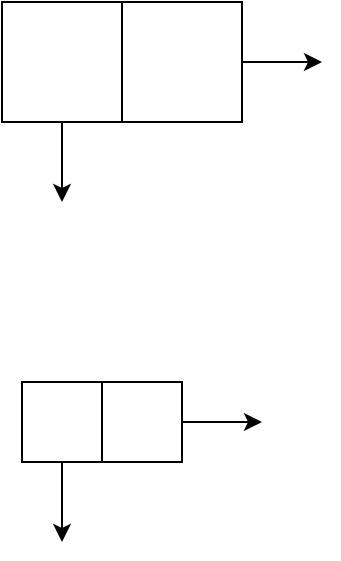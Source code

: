<mxfile version="12.4.2" type="device" pages="7"><diagram id="_8rJ4tKJlsz6VCl8q91N" name="template"><mxGraphModel dx="49" dy="74" grid="1" gridSize="10" guides="1" tooltips="1" connect="1" arrows="1" fold="1" page="1" pageScale="1" pageWidth="827" pageHeight="1169" math="0" shadow="0"><root><mxCell id="0"/><mxCell id="1" parent="0"/><mxCell id="mBTDLsg9L5prI4m-4Iv3-6" style="edgeStyle=orthogonalEdgeStyle;rounded=0;orthogonalLoop=1;jettySize=auto;html=1;exitX=0.25;exitY=1;exitDx=0;exitDy=0;" edge="1" parent="1" source="mBTDLsg9L5prI4m-4Iv3-5"><mxGeometry relative="1" as="geometry"><mxPoint x="190" y="360" as="targetPoint"/></mxGeometry></mxCell><mxCell id="mBTDLsg9L5prI4m-4Iv3-7" style="edgeStyle=orthogonalEdgeStyle;rounded=0;orthogonalLoop=1;jettySize=auto;html=1;exitX=1;exitY=0.5;exitDx=0;exitDy=0;" edge="1" parent="1" source="mBTDLsg9L5prI4m-4Iv3-5"><mxGeometry relative="1" as="geometry"><mxPoint x="320" y="290" as="targetPoint"/></mxGeometry></mxCell><mxCell id="mBTDLsg9L5prI4m-4Iv3-5" value="" style="rounded=0;whiteSpace=wrap;html=1;container=1;" vertex="1" parent="1"><mxGeometry x="160" y="260" width="120" height="60" as="geometry"/></mxCell><mxCell id="mBTDLsg9L5prI4m-4Iv3-3" value="" style="line;strokeWidth=1;fillColor=none;align=left;verticalAlign=middle;spacingTop=-1;spacingLeft=3;spacingRight=3;rotatable=0;labelPosition=right;points=[];portConstraint=eastwest;fontSize=12;direction=south;" vertex="1" parent="mBTDLsg9L5prI4m-4Iv3-5"><mxGeometry x="56" width="8" height="60" as="geometry"/></mxCell><mxCell id="2k1XqhhmVDahSretXWp4-2" style="edgeStyle=orthogonalEdgeStyle;rounded=0;orthogonalLoop=1;jettySize=auto;html=1;exitX=0.25;exitY=1;exitDx=0;exitDy=0;" edge="1" source="2k1XqhhmVDahSretXWp4-4" parent="1"><mxGeometry relative="1" as="geometry"><mxPoint x="190" y="530" as="targetPoint"/></mxGeometry></mxCell><mxCell id="2k1XqhhmVDahSretXWp4-3" style="edgeStyle=orthogonalEdgeStyle;rounded=0;orthogonalLoop=1;jettySize=auto;html=1;exitX=1;exitY=0.5;exitDx=0;exitDy=0;" edge="1" source="2k1XqhhmVDahSretXWp4-4" parent="1"><mxGeometry relative="1" as="geometry"><mxPoint x="290.0" y="470" as="targetPoint"/></mxGeometry></mxCell><mxCell id="2k1XqhhmVDahSretXWp4-4" value="" style="rounded=0;whiteSpace=wrap;html=1;container=1;" vertex="1" parent="1"><mxGeometry x="170.0" y="450" width="80" height="40" as="geometry"/></mxCell><mxCell id="2k1XqhhmVDahSretXWp4-5" value="" style="line;strokeWidth=1;fillColor=none;align=left;verticalAlign=middle;spacingTop=-1;spacingLeft=3;spacingRight=3;rotatable=0;labelPosition=right;points=[];portConstraint=eastwest;fontSize=12;direction=south;" vertex="1" parent="2k1XqhhmVDahSretXWp4-4"><mxGeometry x="37.333" width="5.333" height="40" as="geometry"/></mxCell></root></mxGraphModel></diagram><diagram id="_oqPC4qauGsBRwg-GKJb" name="open_close_halph"><mxGraphModel dx="1240" dy="673" grid="1" gridSize="10" guides="1" tooltips="1" connect="1" arrows="1" fold="1" page="1" pageScale="1" pageWidth="827" pageHeight="1169" math="0" shadow="0"><root><mxCell id="AGfuG-bIXocywUPegruW-0"/><mxCell id="AGfuG-bIXocywUPegruW-1" parent="AGfuG-bIXocywUPegruW-0"/><mxCell id="AGfuG-bIXocywUPegruW-2" style="edgeStyle=orthogonalEdgeStyle;rounded=0;orthogonalLoop=1;jettySize=auto;html=1;exitX=0.25;exitY=1;exitDx=0;exitDy=0;" edge="1" source="AGfuG-bIXocywUPegruW-4" parent="AGfuG-bIXocywUPegruW-1"><mxGeometry relative="1" as="geometry"><mxPoint x="100" y="200" as="targetPoint"/></mxGeometry></mxCell><mxCell id="AGfuG-bIXocywUPegruW-3" style="edgeStyle=orthogonalEdgeStyle;rounded=0;orthogonalLoop=1;jettySize=auto;html=1;exitX=1;exitY=0.5;exitDx=0;exitDy=0;" edge="1" source="AGfuG-bIXocywUPegruW-4" parent="AGfuG-bIXocywUPegruW-1"><mxGeometry relative="1" as="geometry"><mxPoint x="200" y="140" as="targetPoint"/></mxGeometry></mxCell><mxCell id="AGfuG-bIXocywUPegruW-4" value="" style="rounded=0;whiteSpace=wrap;html=1;container=1;" vertex="1" parent="AGfuG-bIXocywUPegruW-1"><mxGeometry x="80" y="120" width="80" height="40" as="geometry"/></mxCell><mxCell id="AGfuG-bIXocywUPegruW-5" value="" style="line;strokeWidth=1;fillColor=none;align=left;verticalAlign=middle;spacingTop=-1;spacingLeft=3;spacingRight=3;rotatable=0;labelPosition=right;points=[];portConstraint=eastwest;fontSize=12;direction=south;" vertex="1" parent="AGfuG-bIXocywUPegruW-4"><mxGeometry x="37.333" width="5.333" height="40" as="geometry"/></mxCell><mxCell id="AGfuG-bIXocywUPegruW-27" style="edgeStyle=orthogonalEdgeStyle;rounded=0;orthogonalLoop=1;jettySize=auto;html=1;exitX=0.25;exitY=1;exitDx=0;exitDy=0;entryX=0.508;entryY=-0.047;entryDx=0;entryDy=0;entryPerimeter=0;" edge="1" source="AGfuG-bIXocywUPegruW-29" parent="AGfuG-bIXocywUPegruW-1" target="AGfuG-bIXocywUPegruW-36"><mxGeometry relative="1" as="geometry"><mxPoint x="219.759" y="200.034" as="targetPoint"/></mxGeometry></mxCell><mxCell id="AGfuG-bIXocywUPegruW-28" style="edgeStyle=orthogonalEdgeStyle;rounded=0;orthogonalLoop=1;jettySize=auto;html=1;exitX=1;exitY=0.5;exitDx=0;exitDy=0;" edge="1" source="AGfuG-bIXocywUPegruW-29" parent="AGfuG-bIXocywUPegruW-1"><mxGeometry relative="1" as="geometry"><mxPoint x="320.0" y="140" as="targetPoint"/></mxGeometry></mxCell><mxCell id="AGfuG-bIXocywUPegruW-29" value="" style="rounded=0;whiteSpace=wrap;html=1;container=1;" vertex="1" parent="AGfuG-bIXocywUPegruW-1"><mxGeometry x="200.0" y="120" width="80" height="40" as="geometry"/></mxCell><mxCell id="AGfuG-bIXocywUPegruW-30" value="" style="line;strokeWidth=1;fillColor=none;align=left;verticalAlign=middle;spacingTop=-1;spacingLeft=3;spacingRight=3;rotatable=0;labelPosition=right;points=[];portConstraint=eastwest;fontSize=12;direction=south;" vertex="1" parent="AGfuG-bIXocywUPegruW-29"><mxGeometry x="37.333" width="5.333" height="40" as="geometry"/></mxCell><mxCell id="AGfuG-bIXocywUPegruW-31" style="edgeStyle=orthogonalEdgeStyle;rounded=0;orthogonalLoop=1;jettySize=auto;html=1;exitX=0.25;exitY=1;exitDx=0;exitDy=0;entryX=0.412;entryY=0.044;entryDx=0;entryDy=0;entryPerimeter=0;" edge="1" source="AGfuG-bIXocywUPegruW-33" parent="AGfuG-bIXocywUPegruW-1" target="AGfuG-bIXocywUPegruW-37"><mxGeometry relative="1" as="geometry"><mxPoint x="339.759" y="200.034" as="targetPoint"/></mxGeometry></mxCell><mxCell id="AGfuG-bIXocywUPegruW-32" style="edgeStyle=orthogonalEdgeStyle;rounded=0;orthogonalLoop=1;jettySize=auto;html=1;exitX=1;exitY=0.5;exitDx=0;exitDy=0;" edge="1" source="AGfuG-bIXocywUPegruW-33" parent="AGfuG-bIXocywUPegruW-1"><mxGeometry relative="1" as="geometry"><mxPoint x="440.0" y="140" as="targetPoint"/></mxGeometry></mxCell><mxCell id="AGfuG-bIXocywUPegruW-33" value="" style="rounded=0;whiteSpace=wrap;html=1;container=1;" vertex="1" parent="AGfuG-bIXocywUPegruW-1"><mxGeometry x="320.0" y="120" width="80" height="40" as="geometry"/></mxCell><mxCell id="AGfuG-bIXocywUPegruW-34" value="" style="line;strokeWidth=1;fillColor=none;align=left;verticalAlign=middle;spacingTop=-1;spacingLeft=3;spacingRight=3;rotatable=0;labelPosition=right;points=[];portConstraint=eastwest;fontSize=12;direction=south;" vertex="1" parent="AGfuG-bIXocywUPegruW-33"><mxGeometry x="37.333" width="5.333" height="40" as="geometry"/></mxCell><mxCell id="AGfuG-bIXocywUPegruW-35" value="open" style="text;html=1;align=center;verticalAlign=middle;resizable=0;points=[];;autosize=1;" vertex="1" parent="AGfuG-bIXocywUPegruW-1"><mxGeometry x="80" y="200" width="40" height="20" as="geometry"/></mxCell><mxCell id="AGfuG-bIXocywUPegruW-36" value="close" style="text;html=1;align=center;verticalAlign=middle;resizable=0;points=[];;autosize=1;" vertex="1" parent="AGfuG-bIXocywUPegruW-1"><mxGeometry x="200" y="200" width="40" height="20" as="geometry"/></mxCell><mxCell id="AGfuG-bIXocywUPegruW-37" value="halph" style="text;html=1;align=center;verticalAlign=middle;resizable=0;points=[];;autosize=1;" vertex="1" parent="AGfuG-bIXocywUPegruW-1"><mxGeometry x="324" y="199" width="40" height="20" as="geometry"/></mxCell><mxCell id="AGfuG-bIXocywUPegruW-38" value="Nil" style="text;html=1;align=center;verticalAlign=middle;resizable=0;points=[];;autosize=1;" vertex="1" parent="AGfuG-bIXocywUPegruW-1"><mxGeometry x="440" y="130" width="30" height="20" as="geometry"/></mxCell><mxCell id="QOZl6ctW5v1n8cdDuq20-0" value="&lt;span lang=&quot;EN-US&quot; style=&quot;font-size: 12.0pt ; line-height: 107% ; font-family: &amp;#34;times new roman&amp;#34; , serif&quot;&gt;(open close halph)&lt;/span&gt;" style="text;html=1;align=center;verticalAlign=middle;resizable=0;points=[];;autosize=1;" vertex="1" parent="AGfuG-bIXocywUPegruW-1"><mxGeometry x="70" y="77" width="130" height="20" as="geometry"/></mxCell></root></mxGraphModel></diagram><diagram id="opBVoepMoEXmxcBQhVOS" name="TOOL_call"><mxGraphModel dx="1488" dy="808" grid="1" gridSize="10" guides="1" tooltips="1" connect="1" arrows="1" fold="1" page="1" pageScale="1" pageWidth="827" pageHeight="1169" math="0" shadow="0"><root><mxCell id="Yxtr3VgJTYwT4XMRjsKX-0"/><mxCell id="Yxtr3VgJTYwT4XMRjsKX-1" parent="Yxtr3VgJTYwT4XMRjsKX-0"/><mxCell id="RhXEHVXaRE6d5aN5w4Oe-0" style="edgeStyle=orthogonalEdgeStyle;rounded=0;orthogonalLoop=1;jettySize=auto;html=1;exitX=0.25;exitY=1;exitDx=0;exitDy=0;" edge="1" source="RhXEHVXaRE6d5aN5w4Oe-2" parent="Yxtr3VgJTYwT4XMRjsKX-1"><mxGeometry relative="1" as="geometry"><mxPoint x="99.759" y="200.034" as="targetPoint"/><Array as="points"><mxPoint x="100" y="180"/></Array></mxGeometry></mxCell><mxCell id="RhXEHVXaRE6d5aN5w4Oe-1" style="edgeStyle=orthogonalEdgeStyle;rounded=0;orthogonalLoop=1;jettySize=auto;html=1;exitX=1;exitY=0.5;exitDx=0;exitDy=0;entryX=0;entryY=0.5;entryDx=0;entryDy=0;" edge="1" source="RhXEHVXaRE6d5aN5w4Oe-2" parent="Yxtr3VgJTYwT4XMRjsKX-1" target="JfJiudHmcVTPraaBfgja-10"><mxGeometry relative="1" as="geometry"><mxPoint x="200.0" y="140" as="targetPoint"/></mxGeometry></mxCell><mxCell id="RhXEHVXaRE6d5aN5w4Oe-2" value="" style="rounded=0;whiteSpace=wrap;html=1;container=1;" vertex="1" parent="Yxtr3VgJTYwT4XMRjsKX-1"><mxGeometry x="80.0" y="120" width="80" height="40" as="geometry"/></mxCell><mxCell id="RhXEHVXaRE6d5aN5w4Oe-3" value="" style="line;strokeWidth=1;fillColor=none;align=left;verticalAlign=middle;spacingTop=-1;spacingLeft=3;spacingRight=3;rotatable=0;labelPosition=right;points=[];portConstraint=eastwest;fontSize=12;direction=south;" vertex="1" parent="RhXEHVXaRE6d5aN5w4Oe-2"><mxGeometry x="37.333" width="5.333" height="40" as="geometry"/></mxCell><mxCell id="RhXEHVXaRE6d5aN5w4Oe-4" style="edgeStyle=orthogonalEdgeStyle;rounded=0;orthogonalLoop=1;jettySize=auto;html=1;exitX=0.25;exitY=1;exitDx=0;exitDy=0;entryX=0.447;entryY=-0.017;entryDx=0;entryDy=0;entryPerimeter=0;" edge="1" source="RhXEHVXaRE6d5aN5w4Oe-6" parent="Yxtr3VgJTYwT4XMRjsKX-1" target="RhXEHVXaRE6d5aN5w4Oe-12"><mxGeometry relative="1" as="geometry"><mxPoint x="99.759" y="280.034" as="targetPoint"/></mxGeometry></mxCell><mxCell id="k90DWq8sFdXo2XWOITr_-0" style="edgeStyle=orthogonalEdgeStyle;rounded=0;orthogonalLoop=1;jettySize=auto;html=1;exitX=1;exitY=0.5;exitDx=0;exitDy=0;" edge="1" parent="Yxtr3VgJTYwT4XMRjsKX-1" source="RhXEHVXaRE6d5aN5w4Oe-6"><mxGeometry relative="1" as="geometry"><mxPoint x="200" y="220" as="targetPoint"/></mxGeometry></mxCell><mxCell id="RhXEHVXaRE6d5aN5w4Oe-6" value="" style="rounded=0;whiteSpace=wrap;html=1;container=1;" vertex="1" parent="Yxtr3VgJTYwT4XMRjsKX-1"><mxGeometry x="80.0" y="200" width="80" height="40" as="geometry"/></mxCell><mxCell id="RhXEHVXaRE6d5aN5w4Oe-7" value="" style="line;strokeWidth=1;fillColor=none;align=left;verticalAlign=middle;spacingTop=-1;spacingLeft=3;spacingRight=3;rotatable=0;labelPosition=right;points=[];portConstraint=eastwest;fontSize=12;direction=south;" vertex="1" parent="RhXEHVXaRE6d5aN5w4Oe-6"><mxGeometry x="37.333" width="5.333" height="40" as="geometry"/></mxCell><mxCell id="RhXEHVXaRE6d5aN5w4Oe-8" style="edgeStyle=orthogonalEdgeStyle;rounded=0;orthogonalLoop=1;jettySize=auto;html=1;exitX=0.25;exitY=1;exitDx=0;exitDy=0;" edge="1" source="RhXEHVXaRE6d5aN5w4Oe-10" parent="Yxtr3VgJTYwT4XMRjsKX-1"><mxGeometry relative="1" as="geometry"><mxPoint x="279.759" y="280.034" as="targetPoint"/><Array as="points"><mxPoint x="280" y="260"/></Array></mxGeometry></mxCell><mxCell id="RhXEHVXaRE6d5aN5w4Oe-9" style="edgeStyle=orthogonalEdgeStyle;rounded=0;orthogonalLoop=1;jettySize=auto;html=1;exitX=1;exitY=0.5;exitDx=0;exitDy=0;" edge="1" source="RhXEHVXaRE6d5aN5w4Oe-10" parent="Yxtr3VgJTYwT4XMRjsKX-1"><mxGeometry relative="1" as="geometry"><mxPoint x="380.0" y="220" as="targetPoint"/></mxGeometry></mxCell><mxCell id="RhXEHVXaRE6d5aN5w4Oe-10" value="" style="rounded=0;whiteSpace=wrap;html=1;container=1;" vertex="1" parent="Yxtr3VgJTYwT4XMRjsKX-1"><mxGeometry x="260.0" y="200" width="80" height="40" as="geometry"/></mxCell><mxCell id="RhXEHVXaRE6d5aN5w4Oe-11" value="" style="line;strokeWidth=1;fillColor=none;align=left;verticalAlign=middle;spacingTop=-1;spacingLeft=3;spacingRight=3;rotatable=0;labelPosition=right;points=[];portConstraint=eastwest;fontSize=12;direction=south;" vertex="1" parent="RhXEHVXaRE6d5aN5w4Oe-10"><mxGeometry x="37.333" width="5.333" height="40" as="geometry"/></mxCell><mxCell id="RhXEHVXaRE6d5aN5w4Oe-12" value="TOOL" style="text;html=1;align=center;verticalAlign=middle;resizable=0;points=[];;autosize=1;" vertex="1" parent="Yxtr3VgJTYwT4XMRjsKX-1"><mxGeometry x="77" y="280" width="50" height="20" as="geometry"/></mxCell><mxCell id="RhXEHVXaRE6d5aN5w4Oe-13" value="call" style="text;html=1;align=center;verticalAlign=middle;resizable=0;points=[];;autosize=1;" vertex="1" parent="Yxtr3VgJTYwT4XMRjsKX-1"><mxGeometry x="270" y="280" width="30" height="20" as="geometry"/></mxCell><mxCell id="JfJiudHmcVTPraaBfgja-8" style="edgeStyle=orthogonalEdgeStyle;rounded=0;orthogonalLoop=1;jettySize=auto;html=1;exitX=0.25;exitY=1;exitDx=0;exitDy=0;" edge="1" source="JfJiudHmcVTPraaBfgja-10" parent="Yxtr3VgJTYwT4XMRjsKX-1"><mxGeometry relative="1" as="geometry"><mxPoint x="279.524" y="200" as="targetPoint"/><Array as="points"><mxPoint x="280.0" y="180"/></Array></mxGeometry></mxCell><mxCell id="JfJiudHmcVTPraaBfgja-9" style="edgeStyle=orthogonalEdgeStyle;rounded=0;orthogonalLoop=1;jettySize=auto;html=1;exitX=1;exitY=0.5;exitDx=0;exitDy=0;" edge="1" source="JfJiudHmcVTPraaBfgja-10" parent="Yxtr3VgJTYwT4XMRjsKX-1"><mxGeometry relative="1" as="geometry"><mxPoint x="380.0" y="140" as="targetPoint"/></mxGeometry></mxCell><mxCell id="JfJiudHmcVTPraaBfgja-10" value="" style="rounded=0;whiteSpace=wrap;html=1;container=1;" vertex="1" parent="Yxtr3VgJTYwT4XMRjsKX-1"><mxGeometry x="260" y="120" width="80" height="40" as="geometry"/></mxCell><mxCell id="JfJiudHmcVTPraaBfgja-11" value="" style="line;strokeWidth=1;fillColor=none;align=left;verticalAlign=middle;spacingTop=-1;spacingLeft=3;spacingRight=3;rotatable=0;labelPosition=right;points=[];portConstraint=eastwest;fontSize=12;direction=south;" vertex="1" parent="JfJiudHmcVTPraaBfgja-10"><mxGeometry x="37.333" width="5.333" height="40" as="geometry"/></mxCell><mxCell id="k90DWq8sFdXo2XWOITr_-1" value="Nil" style="text;html=1;align=center;verticalAlign=middle;resizable=0;points=[];;autosize=1;" vertex="1" parent="Yxtr3VgJTYwT4XMRjsKX-1"><mxGeometry x="200" y="210" width="30" height="20" as="geometry"/></mxCell><mxCell id="k90DWq8sFdXo2XWOITr_-2" value="Nil" style="text;html=1;align=center;verticalAlign=middle;resizable=0;points=[];;autosize=1;" vertex="1" parent="Yxtr3VgJTYwT4XMRjsKX-1"><mxGeometry x="380" y="130" width="30" height="20" as="geometry"/></mxCell><mxCell id="k90DWq8sFdXo2XWOITr_-3" value="Nil" style="text;html=1;align=center;verticalAlign=middle;resizable=0;points=[];;autosize=1;" vertex="1" parent="Yxtr3VgJTYwT4XMRjsKX-1"><mxGeometry x="380" y="210" width="30" height="20" as="geometry"/></mxCell><mxCell id="i4Sy2MEFQ0Rvsi8qukD9-1" value="&lt;span lang=&quot;EN-US&quot; style=&quot;font-size: 12.0pt ; line-height: 107% ; font-family: &amp;#34;times new roman&amp;#34; , serif&quot;&gt;((TOOL)(call))&lt;/span&gt;" style="text;html=1;align=center;verticalAlign=middle;resizable=0;points=[];;autosize=1;" vertex="1" parent="Yxtr3VgJTYwT4XMRjsKX-1"><mxGeometry x="80" y="77" width="110" height="20" as="geometry"/></mxCell></root></mxGraphModel></diagram><diagram id="h1rLxr0jHRBGocYY1Vg1" name="open1_close2_halph3"><mxGraphModel dx="1026" dy="557" grid="1" gridSize="10" guides="1" tooltips="1" connect="1" arrows="1" fold="1" page="1" pageScale="1" pageWidth="827" pageHeight="1169" math="0" shadow="0"><root><mxCell id="8J83e71bsn_N_52SV6OK-0"/><mxCell id="8J83e71bsn_N_52SV6OK-1" parent="8J83e71bsn_N_52SV6OK-0"/><mxCell id="_5CkqNaWKKOMLP7IvYrU-0" value="&lt;span lang=&quot;EN-US&quot; style=&quot;font-size: 12.0pt ; line-height: 107% ; font-family: &amp;#34;times new roman&amp;#34; , serif&quot;&gt;((open1) (close2) (halph3))&lt;/span&gt;" style="text;html=1;align=center;verticalAlign=middle;resizable=0;points=[];;autosize=1;" vertex="1" parent="8J83e71bsn_N_52SV6OK-1"><mxGeometry x="90" y="100" width="190" height="20" as="geometry"/></mxCell><mxCell id="GzymC-3yOwiJTv4K7eA_-0" style="edgeStyle=orthogonalEdgeStyle;rounded=0;orthogonalLoop=1;jettySize=auto;html=1;exitX=0.25;exitY=1;exitDx=0;exitDy=0;" edge="1" parent="8J83e71bsn_N_52SV6OK-1" source="GzymC-3yOwiJTv4K7eA_-2"><mxGeometry relative="1" as="geometry"><mxPoint x="113" y="230" as="targetPoint"/><Array as="points"><mxPoint x="113" y="210"/></Array></mxGeometry></mxCell><mxCell id="GzymC-3yOwiJTv4K7eA_-1" style="edgeStyle=orthogonalEdgeStyle;rounded=0;orthogonalLoop=1;jettySize=auto;html=1;exitX=1;exitY=0.5;exitDx=0;exitDy=0;entryX=0;entryY=0.5;entryDx=0;entryDy=0;" edge="1" parent="8J83e71bsn_N_52SV6OK-1" source="GzymC-3yOwiJTv4K7eA_-2"><mxGeometry relative="1" as="geometry"><mxPoint x="273.31" y="169.897" as="targetPoint"/></mxGeometry></mxCell><mxCell id="GzymC-3yOwiJTv4K7eA_-2" value="" style="rounded=0;whiteSpace=wrap;html=1;container=1;" vertex="1" parent="8J83e71bsn_N_52SV6OK-1"><mxGeometry x="93.0" y="150" width="80" height="40" as="geometry"/></mxCell><mxCell id="GzymC-3yOwiJTv4K7eA_-3" value="" style="line;strokeWidth=1;fillColor=none;align=left;verticalAlign=middle;spacingTop=-1;spacingLeft=3;spacingRight=3;rotatable=0;labelPosition=right;points=[];portConstraint=eastwest;fontSize=12;direction=south;" vertex="1" parent="GzymC-3yOwiJTv4K7eA_-2"><mxGeometry x="37.333" width="5.333" height="40" as="geometry"/></mxCell><mxCell id="GzymC-3yOwiJTv4K7eA_-4" style="edgeStyle=orthogonalEdgeStyle;rounded=0;orthogonalLoop=1;jettySize=auto;html=1;exitX=0.25;exitY=1;exitDx=0;exitDy=0;entryX=0.447;entryY=-0.017;entryDx=0;entryDy=0;entryPerimeter=0;" edge="1" parent="8J83e71bsn_N_52SV6OK-1" source="GzymC-3yOwiJTv4K7eA_-6" target="GzymC-3yOwiJTv4K7eA_-12"><mxGeometry relative="1" as="geometry"><mxPoint x="112.759" y="310.034" as="targetPoint"/><Array as="points"><mxPoint x="113" y="290"/></Array></mxGeometry></mxCell><mxCell id="GzymC-3yOwiJTv4K7eA_-5" style="edgeStyle=orthogonalEdgeStyle;rounded=0;orthogonalLoop=1;jettySize=auto;html=1;exitX=1;exitY=0.5;exitDx=0;exitDy=0;" edge="1" parent="8J83e71bsn_N_52SV6OK-1" source="GzymC-3yOwiJTv4K7eA_-6"><mxGeometry relative="1" as="geometry"><mxPoint x="213" y="250" as="targetPoint"/></mxGeometry></mxCell><mxCell id="GzymC-3yOwiJTv4K7eA_-6" value="" style="rounded=0;whiteSpace=wrap;html=1;container=1;" vertex="1" parent="8J83e71bsn_N_52SV6OK-1"><mxGeometry x="93.0" y="230" width="80" height="40" as="geometry"/></mxCell><mxCell id="GzymC-3yOwiJTv4K7eA_-7" value="" style="line;strokeWidth=1;fillColor=none;align=left;verticalAlign=middle;spacingTop=-1;spacingLeft=3;spacingRight=3;rotatable=0;labelPosition=right;points=[];portConstraint=eastwest;fontSize=12;direction=south;" vertex="1" parent="GzymC-3yOwiJTv4K7eA_-6"><mxGeometry x="37.333" width="5.333" height="40" as="geometry"/></mxCell><mxCell id="GzymC-3yOwiJTv4K7eA_-12" value="open1" style="text;html=1;align=center;verticalAlign=middle;resizable=0;points=[];;autosize=1;" vertex="1" parent="8J83e71bsn_N_52SV6OK-1"><mxGeometry x="90" y="310" width="50" height="20" as="geometry"/></mxCell><mxCell id="GzymC-3yOwiJTv4K7eA_-18" value="Nil" style="text;html=1;align=center;verticalAlign=middle;resizable=0;points=[];;autosize=1;" vertex="1" parent="8J83e71bsn_N_52SV6OK-1"><mxGeometry x="213" y="240" width="30" height="20" as="geometry"/></mxCell><mxCell id="GzymC-3yOwiJTv4K7eA_-21" style="edgeStyle=orthogonalEdgeStyle;rounded=0;orthogonalLoop=1;jettySize=auto;html=1;exitX=0.25;exitY=1;exitDx=0;exitDy=0;" edge="1" parent="8J83e71bsn_N_52SV6OK-1" source="GzymC-3yOwiJTv4K7eA_-23"><mxGeometry relative="1" as="geometry"><mxPoint x="293.31" y="229.897" as="targetPoint"/><Array as="points"><mxPoint x="293" y="210"/></Array></mxGeometry></mxCell><mxCell id="GzymC-3yOwiJTv4K7eA_-22" style="edgeStyle=orthogonalEdgeStyle;rounded=0;orthogonalLoop=1;jettySize=auto;html=1;exitX=1;exitY=0.5;exitDx=0;exitDy=0;entryX=0;entryY=0.5;entryDx=0;entryDy=0;" edge="1" parent="8J83e71bsn_N_52SV6OK-1" source="GzymC-3yOwiJTv4K7eA_-23"><mxGeometry relative="1" as="geometry"><mxPoint x="453.31" y="169.897" as="targetPoint"/></mxGeometry></mxCell><mxCell id="GzymC-3yOwiJTv4K7eA_-23" value="" style="rounded=0;whiteSpace=wrap;html=1;container=1;" vertex="1" parent="8J83e71bsn_N_52SV6OK-1"><mxGeometry x="273.0" y="150" width="80" height="40" as="geometry"/></mxCell><mxCell id="GzymC-3yOwiJTv4K7eA_-24" value="" style="line;strokeWidth=1;fillColor=none;align=left;verticalAlign=middle;spacingTop=-1;spacingLeft=3;spacingRight=3;rotatable=0;labelPosition=right;points=[];portConstraint=eastwest;fontSize=12;direction=south;" vertex="1" parent="GzymC-3yOwiJTv4K7eA_-23"><mxGeometry x="37.333" width="5.333" height="40" as="geometry"/></mxCell><mxCell id="GzymC-3yOwiJTv4K7eA_-25" style="edgeStyle=orthogonalEdgeStyle;rounded=0;orthogonalLoop=1;jettySize=auto;html=1;exitX=0.25;exitY=1;exitDx=0;exitDy=0;entryX=0.447;entryY=-0.017;entryDx=0;entryDy=0;entryPerimeter=0;" edge="1" parent="8J83e71bsn_N_52SV6OK-1" source="GzymC-3yOwiJTv4K7eA_-27" target="GzymC-3yOwiJTv4K7eA_-29"><mxGeometry relative="1" as="geometry"><mxPoint x="292.759" y="310.034" as="targetPoint"/><Array as="points"><mxPoint x="293" y="290"/></Array></mxGeometry></mxCell><mxCell id="GzymC-3yOwiJTv4K7eA_-26" style="edgeStyle=orthogonalEdgeStyle;rounded=0;orthogonalLoop=1;jettySize=auto;html=1;exitX=1;exitY=0.5;exitDx=0;exitDy=0;" edge="1" parent="8J83e71bsn_N_52SV6OK-1" source="GzymC-3yOwiJTv4K7eA_-27"><mxGeometry relative="1" as="geometry"><mxPoint x="393.31" y="249.897" as="targetPoint"/></mxGeometry></mxCell><mxCell id="GzymC-3yOwiJTv4K7eA_-27" value="" style="rounded=0;whiteSpace=wrap;html=1;container=1;" vertex="1" parent="8J83e71bsn_N_52SV6OK-1"><mxGeometry x="273.0" y="230" width="80" height="40" as="geometry"/></mxCell><mxCell id="GzymC-3yOwiJTv4K7eA_-28" value="" style="line;strokeWidth=1;fillColor=none;align=left;verticalAlign=middle;spacingTop=-1;spacingLeft=3;spacingRight=3;rotatable=0;labelPosition=right;points=[];portConstraint=eastwest;fontSize=12;direction=south;" vertex="1" parent="GzymC-3yOwiJTv4K7eA_-27"><mxGeometry x="37.333" width="5.333" height="40" as="geometry"/></mxCell><mxCell id="GzymC-3yOwiJTv4K7eA_-29" value="close2" style="text;html=1;align=center;verticalAlign=middle;resizable=0;points=[];;autosize=1;" vertex="1" parent="8J83e71bsn_N_52SV6OK-1"><mxGeometry x="270" y="310" width="50" height="20" as="geometry"/></mxCell><mxCell id="GzymC-3yOwiJTv4K7eA_-30" value="Nil" style="text;html=1;align=center;verticalAlign=middle;resizable=0;points=[];;autosize=1;" vertex="1" parent="8J83e71bsn_N_52SV6OK-1"><mxGeometry x="393" y="240" width="30" height="20" as="geometry"/></mxCell><mxCell id="GzymC-3yOwiJTv4K7eA_-31" style="edgeStyle=orthogonalEdgeStyle;rounded=0;orthogonalLoop=1;jettySize=auto;html=1;exitX=0.25;exitY=1;exitDx=0;exitDy=0;" edge="1" parent="8J83e71bsn_N_52SV6OK-1" source="GzymC-3yOwiJTv4K7eA_-33"><mxGeometry relative="1" as="geometry"><mxPoint x="473.31" y="229.897" as="targetPoint"/><Array as="points"><mxPoint x="473" y="210"/></Array></mxGeometry></mxCell><mxCell id="GzymC-3yOwiJTv4K7eA_-32" style="edgeStyle=orthogonalEdgeStyle;rounded=0;orthogonalLoop=1;jettySize=auto;html=1;exitX=1;exitY=0.5;exitDx=0;exitDy=0;" edge="1" parent="8J83e71bsn_N_52SV6OK-1" source="GzymC-3yOwiJTv4K7eA_-33"><mxGeometry relative="1" as="geometry"><mxPoint x="570" y="170" as="targetPoint"/></mxGeometry></mxCell><mxCell id="GzymC-3yOwiJTv4K7eA_-33" value="" style="rounded=0;whiteSpace=wrap;html=1;container=1;" vertex="1" parent="8J83e71bsn_N_52SV6OK-1"><mxGeometry x="453.0" y="150" width="80" height="40" as="geometry"/></mxCell><mxCell id="GzymC-3yOwiJTv4K7eA_-34" value="" style="line;strokeWidth=1;fillColor=none;align=left;verticalAlign=middle;spacingTop=-1;spacingLeft=3;spacingRight=3;rotatable=0;labelPosition=right;points=[];portConstraint=eastwest;fontSize=12;direction=south;" vertex="1" parent="GzymC-3yOwiJTv4K7eA_-33"><mxGeometry x="37.333" width="5.333" height="40" as="geometry"/></mxCell><mxCell id="GzymC-3yOwiJTv4K7eA_-35" style="edgeStyle=orthogonalEdgeStyle;rounded=0;orthogonalLoop=1;jettySize=auto;html=1;exitX=0.25;exitY=1;exitDx=0;exitDy=0;entryX=0.447;entryY=-0.017;entryDx=0;entryDy=0;entryPerimeter=0;" edge="1" parent="8J83e71bsn_N_52SV6OK-1" source="GzymC-3yOwiJTv4K7eA_-37" target="GzymC-3yOwiJTv4K7eA_-39"><mxGeometry relative="1" as="geometry"><mxPoint x="472.759" y="310.034" as="targetPoint"/><Array as="points"><mxPoint x="473" y="290"/></Array></mxGeometry></mxCell><mxCell id="GzymC-3yOwiJTv4K7eA_-36" style="edgeStyle=orthogonalEdgeStyle;rounded=0;orthogonalLoop=1;jettySize=auto;html=1;exitX=1;exitY=0.5;exitDx=0;exitDy=0;" edge="1" parent="8J83e71bsn_N_52SV6OK-1" source="GzymC-3yOwiJTv4K7eA_-37"><mxGeometry relative="1" as="geometry"><mxPoint x="573.31" y="249.897" as="targetPoint"/></mxGeometry></mxCell><mxCell id="GzymC-3yOwiJTv4K7eA_-37" value="" style="rounded=0;whiteSpace=wrap;html=1;container=1;" vertex="1" parent="8J83e71bsn_N_52SV6OK-1"><mxGeometry x="453.0" y="230" width="80" height="40" as="geometry"/></mxCell><mxCell id="GzymC-3yOwiJTv4K7eA_-38" value="" style="line;strokeWidth=1;fillColor=none;align=left;verticalAlign=middle;spacingTop=-1;spacingLeft=3;spacingRight=3;rotatable=0;labelPosition=right;points=[];portConstraint=eastwest;fontSize=12;direction=south;" vertex="1" parent="GzymC-3yOwiJTv4K7eA_-37"><mxGeometry x="37.333" width="5.333" height="40" as="geometry"/></mxCell><mxCell id="GzymC-3yOwiJTv4K7eA_-39" value="halph3" style="text;html=1;align=center;verticalAlign=middle;resizable=0;points=[];;autosize=1;" vertex="1" parent="8J83e71bsn_N_52SV6OK-1"><mxGeometry x="450" y="310" width="50" height="20" as="geometry"/></mxCell><mxCell id="GzymC-3yOwiJTv4K7eA_-40" value="Nil" style="text;html=1;align=center;verticalAlign=middle;resizable=0;points=[];;autosize=1;" vertex="1" parent="8J83e71bsn_N_52SV6OK-1"><mxGeometry x="573" y="240" width="30" height="20" as="geometry"/></mxCell><mxCell id="GzymC-3yOwiJTv4K7eA_-41" value="Nil" style="text;html=1;align=center;verticalAlign=middle;resizable=0;points=[];;autosize=1;" vertex="1" parent="8J83e71bsn_N_52SV6OK-1"><mxGeometry x="573" y="160" width="30" height="20" as="geometry"/></mxCell></root></mxGraphModel></diagram><diagram id="huQOm0GY-G0rCBxJLiYM" name="TOOL1_call2_sell"><mxGraphModel dx="595" dy="323" grid="1" gridSize="10" guides="1" tooltips="1" connect="1" arrows="1" fold="1" page="1" pageScale="1" pageWidth="827" pageHeight="1169" math="0" shadow="0"><root><mxCell id="T1HlmW9cL9sZnrVQEv_R-0"/><mxCell id="T1HlmW9cL9sZnrVQEv_R-1" parent="T1HlmW9cL9sZnrVQEv_R-0"/><mxCell id="T1HlmW9cL9sZnrVQEv_R-2" value="&lt;span lang=&quot;EN-US&quot; style=&quot;font-size: 12.0pt ; line-height: 107% ; font-family: &amp;#34;times new roman&amp;#34; , serif&quot;&gt;((TOOL1) ((call2)) ((sell)))&lt;/span&gt;" style="text;html=1;align=center;verticalAlign=middle;resizable=0;points=[];;autosize=1;" vertex="1" parent="T1HlmW9cL9sZnrVQEv_R-1"><mxGeometry x="83" y="92" width="190" height="20" as="geometry"/></mxCell><mxCell id="dmveNV65zAKTSg0W9733-0" style="edgeStyle=orthogonalEdgeStyle;rounded=0;orthogonalLoop=1;jettySize=auto;html=1;exitX=0.25;exitY=1;exitDx=0;exitDy=0;" edge="1" parent="T1HlmW9cL9sZnrVQEv_R-1" source="dmveNV65zAKTSg0W9733-2"><mxGeometry relative="1" as="geometry"><mxPoint x="113.31" y="229.897" as="targetPoint"/><Array as="points"><mxPoint x="113" y="210"/></Array></mxGeometry></mxCell><mxCell id="dmveNV65zAKTSg0W9733-1" style="edgeStyle=orthogonalEdgeStyle;rounded=0;orthogonalLoop=1;jettySize=auto;html=1;exitX=1;exitY=0.5;exitDx=0;exitDy=0;entryX=0;entryY=0.5;entryDx=0;entryDy=0;" edge="1" parent="T1HlmW9cL9sZnrVQEv_R-1" source="dmveNV65zAKTSg0W9733-2" target="dmveNV65zAKTSg0W9733-12"><mxGeometry relative="1" as="geometry"><mxPoint x="273" y="169" as="targetPoint"/></mxGeometry></mxCell><mxCell id="dmveNV65zAKTSg0W9733-2" value="" style="rounded=0;whiteSpace=wrap;html=1;container=1;" vertex="1" parent="T1HlmW9cL9sZnrVQEv_R-1"><mxGeometry x="93.0" y="150" width="80" height="40" as="geometry"/></mxCell><mxCell id="dmveNV65zAKTSg0W9733-3" value="" style="line;strokeWidth=1;fillColor=none;align=left;verticalAlign=middle;spacingTop=-1;spacingLeft=3;spacingRight=3;rotatable=0;labelPosition=right;points=[];portConstraint=eastwest;fontSize=12;direction=south;" vertex="1" parent="dmveNV65zAKTSg0W9733-2"><mxGeometry x="37.333" width="5.333" height="40" as="geometry"/></mxCell><mxCell id="dmveNV65zAKTSg0W9733-4" style="edgeStyle=orthogonalEdgeStyle;rounded=0;orthogonalLoop=1;jettySize=auto;html=1;exitX=0.25;exitY=1;exitDx=0;exitDy=0;entryX=0.447;entryY=-0.017;entryDx=0;entryDy=0;entryPerimeter=0;" edge="1" parent="T1HlmW9cL9sZnrVQEv_R-1" source="dmveNV65zAKTSg0W9733-6" target="dmveNV65zAKTSg0W9733-8"><mxGeometry relative="1" as="geometry"><mxPoint x="112.759" y="310.034" as="targetPoint"/><Array as="points"><mxPoint x="113" y="290"/></Array></mxGeometry></mxCell><mxCell id="dmveNV65zAKTSg0W9733-5" style="edgeStyle=orthogonalEdgeStyle;rounded=0;orthogonalLoop=1;jettySize=auto;html=1;exitX=1;exitY=0.5;exitDx=0;exitDy=0;" edge="1" parent="T1HlmW9cL9sZnrVQEv_R-1" source="dmveNV65zAKTSg0W9733-6"><mxGeometry relative="1" as="geometry"><mxPoint x="213.31" y="249.897" as="targetPoint"/><Array as="points"><mxPoint x="193" y="250"/></Array></mxGeometry></mxCell><mxCell id="dmveNV65zAKTSg0W9733-6" value="" style="rounded=0;whiteSpace=wrap;html=1;container=1;" vertex="1" parent="T1HlmW9cL9sZnrVQEv_R-1"><mxGeometry x="93.0" y="230" width="80" height="40" as="geometry"/></mxCell><mxCell id="dmveNV65zAKTSg0W9733-7" value="" style="line;strokeWidth=1;fillColor=none;align=left;verticalAlign=middle;spacingTop=-1;spacingLeft=3;spacingRight=3;rotatable=0;labelPosition=right;points=[];portConstraint=eastwest;fontSize=12;direction=south;" vertex="1" parent="dmveNV65zAKTSg0W9733-6"><mxGeometry x="37.333" width="5.333" height="40" as="geometry"/></mxCell><mxCell id="dmveNV65zAKTSg0W9733-8" value="TOOL1" style="text;html=1;align=center;verticalAlign=middle;resizable=0;points=[];;autosize=1;" vertex="1" parent="T1HlmW9cL9sZnrVQEv_R-1"><mxGeometry x="90" y="310" width="50" height="20" as="geometry"/></mxCell><mxCell id="dmveNV65zAKTSg0W9733-9" value="Nil" style="text;html=1;align=center;verticalAlign=middle;resizable=0;points=[];;autosize=1;" vertex="1" parent="T1HlmW9cL9sZnrVQEv_R-1"><mxGeometry x="213" y="240" width="30" height="20" as="geometry"/></mxCell><mxCell id="dmveNV65zAKTSg0W9733-10" style="edgeStyle=orthogonalEdgeStyle;rounded=0;orthogonalLoop=1;jettySize=auto;html=1;exitX=0.25;exitY=1;exitDx=0;exitDy=0;" edge="1" parent="T1HlmW9cL9sZnrVQEv_R-1" source="dmveNV65zAKTSg0W9733-12"><mxGeometry relative="1" as="geometry"><mxPoint x="293.31" y="229.897" as="targetPoint"/><Array as="points"><mxPoint x="293" y="210"/></Array></mxGeometry></mxCell><mxCell id="dmveNV65zAKTSg0W9733-11" style="edgeStyle=orthogonalEdgeStyle;rounded=0;orthogonalLoop=1;jettySize=auto;html=1;exitX=1;exitY=0.5;exitDx=0;exitDy=0;entryX=0;entryY=0.5;entryDx=0;entryDy=0;" edge="1" parent="T1HlmW9cL9sZnrVQEv_R-1" source="dmveNV65zAKTSg0W9733-12"><mxGeometry relative="1" as="geometry"><mxPoint x="453.31" y="169.897" as="targetPoint"/></mxGeometry></mxCell><mxCell id="dmveNV65zAKTSg0W9733-12" value="" style="rounded=0;whiteSpace=wrap;html=1;container=1;" vertex="1" parent="T1HlmW9cL9sZnrVQEv_R-1"><mxGeometry x="273.0" y="150" width="80" height="40" as="geometry"/></mxCell><mxCell id="dmveNV65zAKTSg0W9733-13" value="" style="line;strokeWidth=1;fillColor=none;align=left;verticalAlign=middle;spacingTop=-1;spacingLeft=3;spacingRight=3;rotatable=0;labelPosition=right;points=[];portConstraint=eastwest;fontSize=12;direction=south;" vertex="1" parent="dmveNV65zAKTSg0W9733-12"><mxGeometry x="37.333" width="5.333" height="40" as="geometry"/></mxCell><mxCell id="dmveNV65zAKTSg0W9733-14" style="edgeStyle=orthogonalEdgeStyle;rounded=0;orthogonalLoop=1;jettySize=auto;html=1;exitX=0.25;exitY=1;exitDx=0;exitDy=0;entryX=0.447;entryY=-0.017;entryDx=0;entryDy=0;entryPerimeter=0;" edge="1" parent="T1HlmW9cL9sZnrVQEv_R-1" source="dmveNV65zAKTSg0W9733-16"><mxGeometry relative="1" as="geometry"><mxPoint x="292.333" y="309.667" as="targetPoint"/><Array as="points"><mxPoint x="293" y="290"/></Array></mxGeometry></mxCell><mxCell id="dmveNV65zAKTSg0W9733-15" style="edgeStyle=orthogonalEdgeStyle;rounded=0;orthogonalLoop=1;jettySize=auto;html=1;exitX=1;exitY=0.5;exitDx=0;exitDy=0;" edge="1" parent="T1HlmW9cL9sZnrVQEv_R-1" source="dmveNV65zAKTSg0W9733-16"><mxGeometry relative="1" as="geometry"><mxPoint x="393.31" y="249.897" as="targetPoint"/></mxGeometry></mxCell><mxCell id="dmveNV65zAKTSg0W9733-16" value="" style="rounded=0;whiteSpace=wrap;html=1;container=1;" vertex="1" parent="T1HlmW9cL9sZnrVQEv_R-1"><mxGeometry x="273.0" y="230" width="80" height="40" as="geometry"/></mxCell><mxCell id="dmveNV65zAKTSg0W9733-17" value="" style="line;strokeWidth=1;fillColor=none;align=left;verticalAlign=middle;spacingTop=-1;spacingLeft=3;spacingRight=3;rotatable=0;labelPosition=right;points=[];portConstraint=eastwest;fontSize=12;direction=south;" vertex="1" parent="dmveNV65zAKTSg0W9733-16"><mxGeometry x="37.333" width="5.333" height="40" as="geometry"/></mxCell><mxCell id="dmveNV65zAKTSg0W9733-19" value="Nil" style="text;html=1;align=center;verticalAlign=middle;resizable=0;points=[];;autosize=1;" vertex="1" parent="T1HlmW9cL9sZnrVQEv_R-1"><mxGeometry x="393" y="240" width="30" height="20" as="geometry"/></mxCell><mxCell id="dmveNV65zAKTSg0W9733-20" style="edgeStyle=orthogonalEdgeStyle;rounded=0;orthogonalLoop=1;jettySize=auto;html=1;exitX=0.25;exitY=1;exitDx=0;exitDy=0;" edge="1" parent="T1HlmW9cL9sZnrVQEv_R-1" source="dmveNV65zAKTSg0W9733-22"><mxGeometry relative="1" as="geometry"><mxPoint x="473.31" y="229.897" as="targetPoint"/><Array as="points"><mxPoint x="473" y="210"/></Array></mxGeometry></mxCell><mxCell id="dmveNV65zAKTSg0W9733-21" style="edgeStyle=orthogonalEdgeStyle;rounded=0;orthogonalLoop=1;jettySize=auto;html=1;exitX=1;exitY=0.5;exitDx=0;exitDy=0;" edge="1" parent="T1HlmW9cL9sZnrVQEv_R-1" source="dmveNV65zAKTSg0W9733-22"><mxGeometry relative="1" as="geometry"><mxPoint x="569.862" y="169.897" as="targetPoint"/></mxGeometry></mxCell><mxCell id="dmveNV65zAKTSg0W9733-22" value="" style="rounded=0;whiteSpace=wrap;html=1;container=1;" vertex="1" parent="T1HlmW9cL9sZnrVQEv_R-1"><mxGeometry x="453.0" y="150" width="80" height="40" as="geometry"/></mxCell><mxCell id="dmveNV65zAKTSg0W9733-23" value="" style="line;strokeWidth=1;fillColor=none;align=left;verticalAlign=middle;spacingTop=-1;spacingLeft=3;spacingRight=3;rotatable=0;labelPosition=right;points=[];portConstraint=eastwest;fontSize=12;direction=south;" vertex="1" parent="dmveNV65zAKTSg0W9733-22"><mxGeometry x="37.333" width="5.333" height="40" as="geometry"/></mxCell><mxCell id="dmveNV65zAKTSg0W9733-24" style="edgeStyle=orthogonalEdgeStyle;rounded=0;orthogonalLoop=1;jettySize=auto;html=1;exitX=0.25;exitY=1;exitDx=0;exitDy=0;entryX=0.447;entryY=-0.017;entryDx=0;entryDy=0;entryPerimeter=0;" edge="1" parent="T1HlmW9cL9sZnrVQEv_R-1" source="dmveNV65zAKTSg0W9733-26"><mxGeometry relative="1" as="geometry"><mxPoint x="472.333" y="309.667" as="targetPoint"/><Array as="points"><mxPoint x="473" y="290"/></Array></mxGeometry></mxCell><mxCell id="dmveNV65zAKTSg0W9733-25" style="edgeStyle=orthogonalEdgeStyle;rounded=0;orthogonalLoop=1;jettySize=auto;html=1;exitX=1;exitY=0.5;exitDx=0;exitDy=0;" edge="1" parent="T1HlmW9cL9sZnrVQEv_R-1" source="dmveNV65zAKTSg0W9733-26"><mxGeometry relative="1" as="geometry"><mxPoint x="573.31" y="249.897" as="targetPoint"/></mxGeometry></mxCell><mxCell id="dmveNV65zAKTSg0W9733-26" value="" style="rounded=0;whiteSpace=wrap;html=1;container=1;" vertex="1" parent="T1HlmW9cL9sZnrVQEv_R-1"><mxGeometry x="453.0" y="230" width="80" height="40" as="geometry"/></mxCell><mxCell id="dmveNV65zAKTSg0W9733-27" value="" style="line;strokeWidth=1;fillColor=none;align=left;verticalAlign=middle;spacingTop=-1;spacingLeft=3;spacingRight=3;rotatable=0;labelPosition=right;points=[];portConstraint=eastwest;fontSize=12;direction=south;" vertex="1" parent="dmveNV65zAKTSg0W9733-26"><mxGeometry x="37.333" width="5.333" height="40" as="geometry"/></mxCell><mxCell id="dmveNV65zAKTSg0W9733-29" value="Nil" style="text;html=1;align=center;verticalAlign=middle;resizable=0;points=[];;autosize=1;" vertex="1" parent="T1HlmW9cL9sZnrVQEv_R-1"><mxGeometry x="573" y="240" width="30" height="20" as="geometry"/></mxCell><mxCell id="dmveNV65zAKTSg0W9733-30" value="Nil" style="text;html=1;align=center;verticalAlign=middle;resizable=0;points=[];;autosize=1;" vertex="1" parent="T1HlmW9cL9sZnrVQEv_R-1"><mxGeometry x="573" y="160" width="30" height="20" as="geometry"/></mxCell><mxCell id="dmveNV65zAKTSg0W9733-31" style="edgeStyle=orthogonalEdgeStyle;rounded=0;orthogonalLoop=1;jettySize=auto;html=1;exitX=0.25;exitY=1;exitDx=0;exitDy=0;" edge="1" source="dmveNV65zAKTSg0W9733-33" parent="T1HlmW9cL9sZnrVQEv_R-1"><mxGeometry relative="1" as="geometry"><mxPoint x="292.524" y="390" as="targetPoint"/><Array as="points"><mxPoint x="293.0" y="370"/></Array></mxGeometry></mxCell><mxCell id="dmveNV65zAKTSg0W9733-32" style="edgeStyle=orthogonalEdgeStyle;rounded=0;orthogonalLoop=1;jettySize=auto;html=1;exitX=1;exitY=0.5;exitDx=0;exitDy=0;" edge="1" source="dmveNV65zAKTSg0W9733-33" parent="T1HlmW9cL9sZnrVQEv_R-1"><mxGeometry relative="1" as="geometry"><mxPoint x="393.0" y="330" as="targetPoint"/></mxGeometry></mxCell><mxCell id="dmveNV65zAKTSg0W9733-33" value="" style="rounded=0;whiteSpace=wrap;html=1;container=1;" vertex="1" parent="T1HlmW9cL9sZnrVQEv_R-1"><mxGeometry x="273" y="310" width="80" height="40" as="geometry"/></mxCell><mxCell id="dmveNV65zAKTSg0W9733-34" value="" style="line;strokeWidth=1;fillColor=none;align=left;verticalAlign=middle;spacingTop=-1;spacingLeft=3;spacingRight=3;rotatable=0;labelPosition=right;points=[];portConstraint=eastwest;fontSize=12;direction=south;" vertex="1" parent="dmveNV65zAKTSg0W9733-33"><mxGeometry x="37.333" width="5.333" height="40" as="geometry"/></mxCell><mxCell id="dmveNV65zAKTSg0W9733-35" style="edgeStyle=orthogonalEdgeStyle;rounded=0;orthogonalLoop=1;jettySize=auto;html=1;exitX=0.25;exitY=1;exitDx=0;exitDy=0;" edge="1" source="dmveNV65zAKTSg0W9733-37" parent="T1HlmW9cL9sZnrVQEv_R-1"><mxGeometry relative="1" as="geometry"><mxPoint x="472.524" y="390" as="targetPoint"/><Array as="points"><mxPoint x="473.0" y="370"/></Array></mxGeometry></mxCell><mxCell id="dmveNV65zAKTSg0W9733-36" style="edgeStyle=orthogonalEdgeStyle;rounded=0;orthogonalLoop=1;jettySize=auto;html=1;exitX=1;exitY=0.5;exitDx=0;exitDy=0;" edge="1" source="dmveNV65zAKTSg0W9733-37" parent="T1HlmW9cL9sZnrVQEv_R-1"><mxGeometry relative="1" as="geometry"><mxPoint x="573" y="330" as="targetPoint"/></mxGeometry></mxCell><mxCell id="dmveNV65zAKTSg0W9733-37" value="" style="rounded=0;whiteSpace=wrap;html=1;container=1;" vertex="1" parent="T1HlmW9cL9sZnrVQEv_R-1"><mxGeometry x="453" y="310" width="80" height="40" as="geometry"/></mxCell><mxCell id="dmveNV65zAKTSg0W9733-38" value="" style="line;strokeWidth=1;fillColor=none;align=left;verticalAlign=middle;spacingTop=-1;spacingLeft=3;spacingRight=3;rotatable=0;labelPosition=right;points=[];portConstraint=eastwest;fontSize=12;direction=south;" vertex="1" parent="dmveNV65zAKTSg0W9733-37"><mxGeometry x="37.333" width="5.333" height="40" as="geometry"/></mxCell><mxCell id="dmveNV65zAKTSg0W9733-39" value="Nil" style="text;html=1;align=center;verticalAlign=middle;resizable=0;points=[];;autosize=1;" vertex="1" parent="T1HlmW9cL9sZnrVQEv_R-1"><mxGeometry x="393" y="320" width="30" height="20" as="geometry"/></mxCell><mxCell id="dmveNV65zAKTSg0W9733-40" value="Nil" style="text;html=1;align=center;verticalAlign=middle;resizable=0;points=[];;autosize=1;" vertex="1" parent="T1HlmW9cL9sZnrVQEv_R-1"><mxGeometry x="573" y="320" width="30" height="20" as="geometry"/></mxCell><mxCell id="dmveNV65zAKTSg0W9733-41" value="call2" style="text;html=1;align=center;verticalAlign=middle;resizable=0;points=[];;autosize=1;" vertex="1" parent="T1HlmW9cL9sZnrVQEv_R-1"><mxGeometry x="273" y="390" width="40" height="20" as="geometry"/></mxCell><mxCell id="dmveNV65zAKTSg0W9733-42" value="sell" style="text;html=1;align=center;verticalAlign=middle;resizable=0;points=[];;autosize=1;" vertex="1" parent="T1HlmW9cL9sZnrVQEv_R-1"><mxGeometry x="460" y="390" width="30" height="20" as="geometry"/></mxCell></root></mxGraphModel></diagram><diagram id="tcGrpA_reabBpE4Y2n50" name="TOOL_call_sell"><mxGraphModel dx="709" dy="385" grid="1" gridSize="10" guides="1" tooltips="1" connect="1" arrows="1" fold="1" page="1" pageScale="1" pageWidth="827" pageHeight="1169" math="0" shadow="0"><root><mxCell id="0ZdxKhzVXUvvjtHEI9AB-0"/><mxCell id="0ZdxKhzVXUvvjtHEI9AB-1" parent="0ZdxKhzVXUvvjtHEI9AB-0"/><mxCell id="0ZdxKhzVXUvvjtHEI9AB-2" value="&lt;span lang=&quot;EN-US&quot; style=&quot;font-size: 12.0pt ; line-height: 107% ; font-family: &amp;#34;times new roman&amp;#34; , serif&quot;&gt;(((TOOL)(call)) ((sell)))&lt;/span&gt;" style="text;html=1;align=center;verticalAlign=middle;resizable=0;points=[];;autosize=1;" vertex="1" parent="0ZdxKhzVXUvvjtHEI9AB-1"><mxGeometry x="60" y="130" width="170" height="20" as="geometry"/></mxCell><mxCell id="sbxBWMBVW1QjVHNwfqbx-4" style="edgeStyle=orthogonalEdgeStyle;rounded=0;orthogonalLoop=1;jettySize=auto;html=1;exitX=0.25;exitY=1;exitDx=0;exitDy=0;" edge="1" parent="0ZdxKhzVXUvvjtHEI9AB-1" source="sbxBWMBVW1QjVHNwfqbx-6"><mxGeometry relative="1" as="geometry"><mxPoint x="90.19" y="250.238" as="targetPoint"/><Array as="points"><mxPoint x="90" y="230"/></Array></mxGeometry></mxCell><mxCell id="sbxBWMBVW1QjVHNwfqbx-5" style="edgeStyle=orthogonalEdgeStyle;rounded=0;orthogonalLoop=1;jettySize=auto;html=1;exitX=1;exitY=0.5;exitDx=0;exitDy=0;entryX=0;entryY=0.5;entryDx=0;entryDy=0;" edge="1" parent="0ZdxKhzVXUvvjtHEI9AB-1" source="sbxBWMBVW1QjVHNwfqbx-6" target="rNvQTp4ELudv-VoeDZg7-10"><mxGeometry relative="1" as="geometry"><mxPoint x="190.19" y="190.238" as="targetPoint"/></mxGeometry></mxCell><mxCell id="sbxBWMBVW1QjVHNwfqbx-6" value="" style="rounded=0;whiteSpace=wrap;html=1;container=1;" vertex="1" parent="0ZdxKhzVXUvvjtHEI9AB-1"><mxGeometry x="70" y="170" width="80" height="40" as="geometry"/></mxCell><mxCell id="sbxBWMBVW1QjVHNwfqbx-7" value="" style="line;strokeWidth=1;fillColor=none;align=left;verticalAlign=middle;spacingTop=-1;spacingLeft=3;spacingRight=3;rotatable=0;labelPosition=right;points=[];portConstraint=eastwest;fontSize=12;direction=south;" vertex="1" parent="sbxBWMBVW1QjVHNwfqbx-6"><mxGeometry x="37.333" width="5.333" height="40" as="geometry"/></mxCell><mxCell id="rNvQTp4ELudv-VoeDZg7-8" style="edgeStyle=orthogonalEdgeStyle;rounded=0;orthogonalLoop=1;jettySize=auto;html=1;exitX=0.25;exitY=1;exitDx=0;exitDy=0;" edge="1" parent="0ZdxKhzVXUvvjtHEI9AB-1" source="rNvQTp4ELudv-VoeDZg7-10"><mxGeometry relative="1" as="geometry"><mxPoint x="440.19" y="250.238" as="targetPoint"/><Array as="points"><mxPoint x="440" y="230"/></Array></mxGeometry></mxCell><mxCell id="rNvQTp4ELudv-VoeDZg7-9" style="edgeStyle=orthogonalEdgeStyle;rounded=0;orthogonalLoop=1;jettySize=auto;html=1;exitX=1;exitY=0.5;exitDx=0;exitDy=0;" edge="1" parent="0ZdxKhzVXUvvjtHEI9AB-1" source="rNvQTp4ELudv-VoeDZg7-10"><mxGeometry relative="1" as="geometry"><mxPoint x="540.19" y="190.238" as="targetPoint"/></mxGeometry></mxCell><mxCell id="rNvQTp4ELudv-VoeDZg7-10" value="" style="rounded=0;whiteSpace=wrap;html=1;container=1;" vertex="1" parent="0ZdxKhzVXUvvjtHEI9AB-1"><mxGeometry x="420" y="170" width="80" height="40" as="geometry"/></mxCell><mxCell id="rNvQTp4ELudv-VoeDZg7-11" value="" style="line;strokeWidth=1;fillColor=none;align=left;verticalAlign=middle;spacingTop=-1;spacingLeft=3;spacingRight=3;rotatable=0;labelPosition=right;points=[];portConstraint=eastwest;fontSize=12;direction=south;" vertex="1" parent="rNvQTp4ELudv-VoeDZg7-10"><mxGeometry x="37.333" width="5.333" height="40" as="geometry"/></mxCell><mxCell id="rNvQTp4ELudv-VoeDZg7-12" style="edgeStyle=orthogonalEdgeStyle;rounded=0;orthogonalLoop=1;jettySize=auto;html=1;exitX=0.25;exitY=1;exitDx=0;exitDy=0;" edge="1" parent="0ZdxKhzVXUvvjtHEI9AB-1" source="rNvQTp4ELudv-VoeDZg7-14"><mxGeometry relative="1" as="geometry"><mxPoint x="90" y="330" as="targetPoint"/><Array as="points"><mxPoint x="90" y="310"/></Array></mxGeometry></mxCell><mxCell id="rNvQTp4ELudv-VoeDZg7-13" style="edgeStyle=orthogonalEdgeStyle;rounded=0;orthogonalLoop=1;jettySize=auto;html=1;exitX=1;exitY=0.5;exitDx=0;exitDy=0;entryX=0;entryY=0.5;entryDx=0;entryDy=0;" edge="1" parent="0ZdxKhzVXUvvjtHEI9AB-1" source="rNvQTp4ELudv-VoeDZg7-14" target="rNvQTp4ELudv-VoeDZg7-18"><mxGeometry relative="1" as="geometry"><mxPoint x="190.19" y="270.238" as="targetPoint"/></mxGeometry></mxCell><mxCell id="rNvQTp4ELudv-VoeDZg7-14" value="" style="rounded=0;whiteSpace=wrap;html=1;container=1;" vertex="1" parent="0ZdxKhzVXUvvjtHEI9AB-1"><mxGeometry x="70" y="250" width="80" height="40" as="geometry"/></mxCell><mxCell id="rNvQTp4ELudv-VoeDZg7-15" value="" style="line;strokeWidth=1;fillColor=none;align=left;verticalAlign=middle;spacingTop=-1;spacingLeft=3;spacingRight=3;rotatable=0;labelPosition=right;points=[];portConstraint=eastwest;fontSize=12;direction=south;" vertex="1" parent="rNvQTp4ELudv-VoeDZg7-14"><mxGeometry x="37.333" width="5.333" height="40" as="geometry"/></mxCell><mxCell id="rNvQTp4ELudv-VoeDZg7-16" style="edgeStyle=orthogonalEdgeStyle;rounded=0;orthogonalLoop=1;jettySize=auto;html=1;exitX=0.25;exitY=1;exitDx=0;exitDy=0;" edge="1" parent="0ZdxKhzVXUvvjtHEI9AB-1" source="rNvQTp4ELudv-VoeDZg7-18"><mxGeometry relative="1" as="geometry"><mxPoint x="260.047" y="329.907" as="targetPoint"/><Array as="points"><mxPoint x="260" y="310"/></Array></mxGeometry></mxCell><mxCell id="rNvQTp4ELudv-VoeDZg7-17" style="edgeStyle=orthogonalEdgeStyle;rounded=0;orthogonalLoop=1;jettySize=auto;html=1;exitX=1;exitY=0.5;exitDx=0;exitDy=0;" edge="1" parent="0ZdxKhzVXUvvjtHEI9AB-1" source="rNvQTp4ELudv-VoeDZg7-18"><mxGeometry relative="1" as="geometry"><mxPoint x="360.19" y="270.238" as="targetPoint"/></mxGeometry></mxCell><mxCell id="rNvQTp4ELudv-VoeDZg7-18" value="" style="rounded=0;whiteSpace=wrap;html=1;container=1;" vertex="1" parent="0ZdxKhzVXUvvjtHEI9AB-1"><mxGeometry x="240" y="250" width="80" height="40" as="geometry"/></mxCell><mxCell id="rNvQTp4ELudv-VoeDZg7-19" value="" style="line;strokeWidth=1;fillColor=none;align=left;verticalAlign=middle;spacingTop=-1;spacingLeft=3;spacingRight=3;rotatable=0;labelPosition=right;points=[];portConstraint=eastwest;fontSize=12;direction=south;" vertex="1" parent="rNvQTp4ELudv-VoeDZg7-18"><mxGeometry x="37.333" width="5.333" height="40" as="geometry"/></mxCell><mxCell id="rNvQTp4ELudv-VoeDZg7-20" style="edgeStyle=orthogonalEdgeStyle;rounded=0;orthogonalLoop=1;jettySize=auto;html=1;exitX=0.25;exitY=1;exitDx=0;exitDy=0;" edge="1" parent="0ZdxKhzVXUvvjtHEI9AB-1" source="rNvQTp4ELudv-VoeDZg7-22"><mxGeometry relative="1" as="geometry"><mxPoint x="89.857" y="409.907" as="targetPoint"/><Array as="points"><mxPoint x="89.81" y="390"/></Array></mxGeometry></mxCell><mxCell id="rNvQTp4ELudv-VoeDZg7-21" style="edgeStyle=orthogonalEdgeStyle;rounded=0;orthogonalLoop=1;jettySize=auto;html=1;exitX=1;exitY=0.5;exitDx=0;exitDy=0;" edge="1" parent="0ZdxKhzVXUvvjtHEI9AB-1" source="rNvQTp4ELudv-VoeDZg7-22"><mxGeometry relative="1" as="geometry"><mxPoint x="190.0" y="350.238" as="targetPoint"/></mxGeometry></mxCell><mxCell id="rNvQTp4ELudv-VoeDZg7-22" value="" style="rounded=0;whiteSpace=wrap;html=1;container=1;" vertex="1" parent="0ZdxKhzVXUvvjtHEI9AB-1"><mxGeometry x="69.81" y="330" width="80" height="40" as="geometry"/></mxCell><mxCell id="rNvQTp4ELudv-VoeDZg7-23" value="" style="line;strokeWidth=1;fillColor=none;align=left;verticalAlign=middle;spacingTop=-1;spacingLeft=3;spacingRight=3;rotatable=0;labelPosition=right;points=[];portConstraint=eastwest;fontSize=12;direction=south;" vertex="1" parent="rNvQTp4ELudv-VoeDZg7-22"><mxGeometry x="37.333" width="5.333" height="40" as="geometry"/></mxCell><mxCell id="rNvQTp4ELudv-VoeDZg7-24" value="TOOL" style="text;html=1;align=center;verticalAlign=middle;resizable=0;points=[];;autosize=1;" vertex="1" parent="0ZdxKhzVXUvvjtHEI9AB-1"><mxGeometry x="69.81" y="410" width="50" height="20" as="geometry"/></mxCell><mxCell id="rNvQTp4ELudv-VoeDZg7-25" value="Nil" style="text;html=1;align=center;verticalAlign=middle;resizable=0;points=[];;autosize=1;" vertex="1" parent="0ZdxKhzVXUvvjtHEI9AB-1"><mxGeometry x="190" y="340" width="30" height="20" as="geometry"/></mxCell><mxCell id="rNvQTp4ELudv-VoeDZg7-26" style="edgeStyle=orthogonalEdgeStyle;rounded=0;orthogonalLoop=1;jettySize=auto;html=1;exitX=0.25;exitY=1;exitDx=0;exitDy=0;" edge="1" parent="0ZdxKhzVXUvvjtHEI9AB-1" source="rNvQTp4ELudv-VoeDZg7-28"><mxGeometry relative="1" as="geometry"><mxPoint x="260.047" y="409.907" as="targetPoint"/><Array as="points"><mxPoint x="260" y="390"/></Array></mxGeometry></mxCell><mxCell id="rNvQTp4ELudv-VoeDZg7-27" style="edgeStyle=orthogonalEdgeStyle;rounded=0;orthogonalLoop=1;jettySize=auto;html=1;exitX=1;exitY=0.5;exitDx=0;exitDy=0;" edge="1" parent="0ZdxKhzVXUvvjtHEI9AB-1" source="rNvQTp4ELudv-VoeDZg7-28"><mxGeometry relative="1" as="geometry"><mxPoint x="360.19" y="350.238" as="targetPoint"/></mxGeometry></mxCell><mxCell id="rNvQTp4ELudv-VoeDZg7-28" value="" style="rounded=0;whiteSpace=wrap;html=1;container=1;" vertex="1" parent="0ZdxKhzVXUvvjtHEI9AB-1"><mxGeometry x="240" y="330" width="80" height="40" as="geometry"/></mxCell><mxCell id="rNvQTp4ELudv-VoeDZg7-29" value="" style="line;strokeWidth=1;fillColor=none;align=left;verticalAlign=middle;spacingTop=-1;spacingLeft=3;spacingRight=3;rotatable=0;labelPosition=right;points=[];portConstraint=eastwest;fontSize=12;direction=south;" vertex="1" parent="rNvQTp4ELudv-VoeDZg7-28"><mxGeometry x="37.333" width="5.333" height="40" as="geometry"/></mxCell><mxCell id="rNvQTp4ELudv-VoeDZg7-30" value="call" style="text;html=1;align=center;verticalAlign=middle;resizable=0;points=[];;autosize=1;" vertex="1" parent="0ZdxKhzVXUvvjtHEI9AB-1"><mxGeometry x="246" y="410" width="30" height="20" as="geometry"/></mxCell><mxCell id="rNvQTp4ELudv-VoeDZg7-31" value="Nil" style="text;html=1;align=center;verticalAlign=middle;resizable=0;points=[];;autosize=1;" vertex="1" parent="0ZdxKhzVXUvvjtHEI9AB-1"><mxGeometry x="360" y="340" width="30" height="20" as="geometry"/></mxCell><mxCell id="rNvQTp4ELudv-VoeDZg7-32" value="Nil" style="text;html=1;align=center;verticalAlign=middle;resizable=0;points=[];;autosize=1;" vertex="1" parent="0ZdxKhzVXUvvjtHEI9AB-1"><mxGeometry x="360" y="260" width="30" height="20" as="geometry"/></mxCell><mxCell id="rNvQTp4ELudv-VoeDZg7-33" style="edgeStyle=orthogonalEdgeStyle;rounded=0;orthogonalLoop=1;jettySize=auto;html=1;exitX=0.25;exitY=1;exitDx=0;exitDy=0;" edge="1" parent="0ZdxKhzVXUvvjtHEI9AB-1" source="rNvQTp4ELudv-VoeDZg7-35"><mxGeometry relative="1" as="geometry"><mxPoint x="440.047" y="329.907" as="targetPoint"/><Array as="points"><mxPoint x="440" y="310"/></Array></mxGeometry></mxCell><mxCell id="rNvQTp4ELudv-VoeDZg7-34" style="edgeStyle=orthogonalEdgeStyle;rounded=0;orthogonalLoop=1;jettySize=auto;html=1;exitX=1;exitY=0.5;exitDx=0;exitDy=0;" edge="1" parent="0ZdxKhzVXUvvjtHEI9AB-1" source="rNvQTp4ELudv-VoeDZg7-35"><mxGeometry relative="1" as="geometry"><mxPoint x="540.19" y="270.238" as="targetPoint"/></mxGeometry></mxCell><mxCell id="rNvQTp4ELudv-VoeDZg7-35" value="" style="rounded=0;whiteSpace=wrap;html=1;container=1;" vertex="1" parent="0ZdxKhzVXUvvjtHEI9AB-1"><mxGeometry x="420" y="250" width="80" height="40" as="geometry"/></mxCell><mxCell id="rNvQTp4ELudv-VoeDZg7-36" value="" style="line;strokeWidth=1;fillColor=none;align=left;verticalAlign=middle;spacingTop=-1;spacingLeft=3;spacingRight=3;rotatable=0;labelPosition=right;points=[];portConstraint=eastwest;fontSize=12;direction=south;" vertex="1" parent="rNvQTp4ELudv-VoeDZg7-35"><mxGeometry x="37.333" width="5.333" height="40" as="geometry"/></mxCell><mxCell id="rNvQTp4ELudv-VoeDZg7-37" style="edgeStyle=orthogonalEdgeStyle;rounded=0;orthogonalLoop=1;jettySize=auto;html=1;exitX=0.25;exitY=1;exitDx=0;exitDy=0;" edge="1" parent="0ZdxKhzVXUvvjtHEI9AB-1" source="rNvQTp4ELudv-VoeDZg7-39"><mxGeometry relative="1" as="geometry"><mxPoint x="440.047" y="409.907" as="targetPoint"/><Array as="points"><mxPoint x="440" y="390"/></Array></mxGeometry></mxCell><mxCell id="rNvQTp4ELudv-VoeDZg7-38" style="edgeStyle=orthogonalEdgeStyle;rounded=0;orthogonalLoop=1;jettySize=auto;html=1;exitX=1;exitY=0.5;exitDx=0;exitDy=0;" edge="1" parent="0ZdxKhzVXUvvjtHEI9AB-1" source="rNvQTp4ELudv-VoeDZg7-39"><mxGeometry relative="1" as="geometry"><mxPoint x="540.19" y="350.238" as="targetPoint"/></mxGeometry></mxCell><mxCell id="rNvQTp4ELudv-VoeDZg7-39" value="" style="rounded=0;whiteSpace=wrap;html=1;container=1;" vertex="1" parent="0ZdxKhzVXUvvjtHEI9AB-1"><mxGeometry x="420" y="330" width="80" height="40" as="geometry"/></mxCell><mxCell id="rNvQTp4ELudv-VoeDZg7-40" value="" style="line;strokeWidth=1;fillColor=none;align=left;verticalAlign=middle;spacingTop=-1;spacingLeft=3;spacingRight=3;rotatable=0;labelPosition=right;points=[];portConstraint=eastwest;fontSize=12;direction=south;" vertex="1" parent="rNvQTp4ELudv-VoeDZg7-39"><mxGeometry x="37.333" width="5.333" height="40" as="geometry"/></mxCell><mxCell id="rNvQTp4ELudv-VoeDZg7-41" value="sell" style="text;html=1;align=center;verticalAlign=middle;resizable=0;points=[];;autosize=1;" vertex="1" parent="0ZdxKhzVXUvvjtHEI9AB-1"><mxGeometry x="426" y="410" width="30" height="20" as="geometry"/></mxCell><mxCell id="rNvQTp4ELudv-VoeDZg7-42" value="Nil" style="text;html=1;align=center;verticalAlign=middle;resizable=0;points=[];;autosize=1;" vertex="1" parent="0ZdxKhzVXUvvjtHEI9AB-1"><mxGeometry x="540" y="180" width="30" height="20" as="geometry"/></mxCell><mxCell id="rNvQTp4ELudv-VoeDZg7-43" value="Nil" style="text;html=1;align=center;verticalAlign=middle;resizable=0;points=[];;autosize=1;" vertex="1" parent="0ZdxKhzVXUvvjtHEI9AB-1"><mxGeometry x="540" y="260" width="30" height="20" as="geometry"/></mxCell><mxCell id="rNvQTp4ELudv-VoeDZg7-44" value="Nil" style="text;html=1;align=center;verticalAlign=middle;resizable=0;points=[];;autosize=1;" vertex="1" parent="0ZdxKhzVXUvvjtHEI9AB-1"><mxGeometry x="540" y="340" width="30" height="20" as="geometry"/></mxCell></root></mxGraphModel></diagram><diagram id="wwBbwDF7WJEVtHlTs6lc" name="one_for_all_and"><mxGraphModel dx="2315" dy="808" grid="1" gridSize="10" guides="1" tooltips="1" connect="1" arrows="1" fold="1" page="1" pageScale="1" pageWidth="827" pageHeight="1169" math="0" shadow="0"><root><mxCell id="cibVtoezEQNVUcmJGnUj-0"/><mxCell id="cibVtoezEQNVUcmJGnUj-1" parent="cibVtoezEQNVUcmJGnUj-0"/><mxCell id="cibVtoezEQNVUcmJGnUj-2" value="&lt;span lang=&quot;EN-US&quot; style=&quot;font-size: 12.0pt ; line-height: 107% ; font-family: &amp;#34;times new roman&amp;#34; , serif&quot;&gt;((one) for all (and (me (for you))))&lt;/span&gt;" style="text;html=1;align=center;verticalAlign=middle;resizable=0;points=[];;autosize=1;" vertex="1" parent="cibVtoezEQNVUcmJGnUj-1"><mxGeometry x="-770" y="80" width="240" height="20" as="geometry"/></mxCell><mxCell id="w_SS9zLQb5VdZ_5ka8Ya-0" style="edgeStyle=orthogonalEdgeStyle;rounded=0;orthogonalLoop=1;jettySize=auto;html=1;exitX=0.25;exitY=1;exitDx=0;exitDy=0;" edge="1" source="w_SS9zLQb5VdZ_5ka8Ya-2" parent="cibVtoezEQNVUcmJGnUj-1"><mxGeometry relative="1" as="geometry"><mxPoint x="-730" y="220" as="targetPoint"/><Array as="points"><mxPoint x="-730" y="200"/></Array></mxGeometry></mxCell><mxCell id="w_SS9zLQb5VdZ_5ka8Ya-1" style="edgeStyle=orthogonalEdgeStyle;rounded=0;orthogonalLoop=1;jettySize=auto;html=1;exitX=1;exitY=0.5;exitDx=0;exitDy=0;entryX=0;entryY=0.5;entryDx=0;entryDy=0;" edge="1" source="w_SS9zLQb5VdZ_5ka8Ya-2" parent="cibVtoezEQNVUcmJGnUj-1" target="w_SS9zLQb5VdZ_5ka8Ya-6"><mxGeometry relative="1" as="geometry"><mxPoint x="-630" y="160" as="targetPoint"/></mxGeometry></mxCell><mxCell id="w_SS9zLQb5VdZ_5ka8Ya-2" value="" style="rounded=0;whiteSpace=wrap;html=1;container=1;" vertex="1" parent="cibVtoezEQNVUcmJGnUj-1"><mxGeometry x="-750" y="140" width="80" height="40" as="geometry"/></mxCell><mxCell id="w_SS9zLQb5VdZ_5ka8Ya-3" value="" style="line;strokeWidth=1;fillColor=none;align=left;verticalAlign=middle;spacingTop=-1;spacingLeft=3;spacingRight=3;rotatable=0;labelPosition=right;points=[];portConstraint=eastwest;fontSize=12;direction=south;" vertex="1" parent="w_SS9zLQb5VdZ_5ka8Ya-2"><mxGeometry x="37.333" width="5.333" height="40" as="geometry"/></mxCell><mxCell id="w_SS9zLQb5VdZ_5ka8Ya-4" style="edgeStyle=orthogonalEdgeStyle;rounded=0;orthogonalLoop=1;jettySize=auto;html=1;exitX=0.25;exitY=1;exitDx=0;exitDy=0;" edge="1" parent="cibVtoezEQNVUcmJGnUj-1" source="w_SS9zLQb5VdZ_5ka8Ya-6"><mxGeometry relative="1" as="geometry"><mxPoint x="-559.81" y="220.478" as="targetPoint"/><Array as="points"><mxPoint x="-560" y="200.24"/></Array></mxGeometry></mxCell><mxCell id="w_SS9zLQb5VdZ_5ka8Ya-19" style="edgeStyle=orthogonalEdgeStyle;rounded=0;orthogonalLoop=1;jettySize=auto;html=1;exitX=1;exitY=0.5;exitDx=0;exitDy=0;entryX=0;entryY=0.5;entryDx=0;entryDy=0;" edge="1" parent="cibVtoezEQNVUcmJGnUj-1" source="w_SS9zLQb5VdZ_5ka8Ya-6" target="w_SS9zLQb5VdZ_5ka8Ya-11"><mxGeometry relative="1" as="geometry"/></mxCell><mxCell id="w_SS9zLQb5VdZ_5ka8Ya-6" value="" style="rounded=0;whiteSpace=wrap;html=1;container=1;" vertex="1" parent="cibVtoezEQNVUcmJGnUj-1"><mxGeometry x="-580" y="140.24" width="80" height="40" as="geometry"/></mxCell><mxCell id="w_SS9zLQb5VdZ_5ka8Ya-7" value="" style="line;strokeWidth=1;fillColor=none;align=left;verticalAlign=middle;spacingTop=-1;spacingLeft=3;spacingRight=3;rotatable=0;labelPosition=right;points=[];portConstraint=eastwest;fontSize=12;direction=south;" vertex="1" parent="w_SS9zLQb5VdZ_5ka8Ya-6"><mxGeometry x="37.333" width="5.333" height="40" as="geometry"/></mxCell><mxCell id="w_SS9zLQb5VdZ_5ka8Ya-8" value="for" style="text;html=1;align=center;verticalAlign=middle;resizable=0;points=[];;autosize=1;" vertex="1" parent="cibVtoezEQNVUcmJGnUj-1"><mxGeometry x="-570" y="220" width="30" height="20" as="geometry"/></mxCell><mxCell id="w_SS9zLQb5VdZ_5ka8Ya-9" style="edgeStyle=orthogonalEdgeStyle;rounded=0;orthogonalLoop=1;jettySize=auto;html=1;exitX=0.25;exitY=1;exitDx=0;exitDy=0;" edge="1" parent="cibVtoezEQNVUcmJGnUj-1" source="w_SS9zLQb5VdZ_5ka8Ya-11"><mxGeometry relative="1" as="geometry"><mxPoint x="-439.81" y="220.478" as="targetPoint"/><Array as="points"><mxPoint x="-440" y="200.24"/></Array></mxGeometry></mxCell><mxCell id="w_SS9zLQb5VdZ_5ka8Ya-23" value="" style="edgeStyle=orthogonalEdgeStyle;rounded=0;orthogonalLoop=1;jettySize=auto;html=1;" edge="1" parent="cibVtoezEQNVUcmJGnUj-1" source="w_SS9zLQb5VdZ_5ka8Ya-11" target="w_SS9zLQb5VdZ_5ka8Ya-21"><mxGeometry relative="1" as="geometry"/></mxCell><mxCell id="w_SS9zLQb5VdZ_5ka8Ya-11" value="" style="rounded=0;whiteSpace=wrap;html=1;container=1;" vertex="1" parent="cibVtoezEQNVUcmJGnUj-1"><mxGeometry x="-460" y="140.24" width="80" height="40" as="geometry"/></mxCell><mxCell id="w_SS9zLQb5VdZ_5ka8Ya-12" value="" style="line;strokeWidth=1;fillColor=none;align=left;verticalAlign=middle;spacingTop=-1;spacingLeft=3;spacingRight=3;rotatable=0;labelPosition=right;points=[];portConstraint=eastwest;fontSize=12;direction=south;" vertex="1" parent="w_SS9zLQb5VdZ_5ka8Ya-11"><mxGeometry x="37.333" width="5.333" height="40" as="geometry"/></mxCell><mxCell id="w_SS9zLQb5VdZ_5ka8Ya-26" value="" style="edgeStyle=orthogonalEdgeStyle;rounded=0;orthogonalLoop=1;jettySize=auto;html=1;" edge="1" parent="cibVtoezEQNVUcmJGnUj-1" source="w_SS9zLQb5VdZ_5ka8Ya-21"><mxGeometry relative="1" as="geometry"><mxPoint x="-220" y="160" as="targetPoint"/></mxGeometry></mxCell><mxCell id="w_SS9zLQb5VdZ_5ka8Ya-28" style="edgeStyle=orthogonalEdgeStyle;rounded=0;orthogonalLoop=1;jettySize=auto;html=1;exitX=0.25;exitY=1;exitDx=0;exitDy=0;" edge="1" parent="cibVtoezEQNVUcmJGnUj-1" source="w_SS9zLQb5VdZ_5ka8Ya-21"><mxGeometry relative="1" as="geometry"><mxPoint x="-319.81" y="220.238" as="targetPoint"/></mxGeometry></mxCell><mxCell id="w_SS9zLQb5VdZ_5ka8Ya-21" value="" style="rounded=0;whiteSpace=wrap;html=1;container=1;" vertex="1" parent="cibVtoezEQNVUcmJGnUj-1"><mxGeometry x="-340" y="140" width="80" height="40" as="geometry"/></mxCell><mxCell id="w_SS9zLQb5VdZ_5ka8Ya-22" value="" style="line;strokeWidth=1;fillColor=none;align=left;verticalAlign=middle;spacingTop=-1;spacingLeft=3;spacingRight=3;rotatable=0;labelPosition=right;points=[];portConstraint=eastwest;fontSize=12;direction=south;" vertex="1" parent="w_SS9zLQb5VdZ_5ka8Ya-21"><mxGeometry x="37.333" width="5.333" height="40" as="geometry"/></mxCell><mxCell id="w_SS9zLQb5VdZ_5ka8Ya-13" value="all" style="text;html=1;align=center;verticalAlign=middle;resizable=0;points=[];;autosize=1;" vertex="1" parent="cibVtoezEQNVUcmJGnUj-1"><mxGeometry x="-460" y="220.48" width="30" height="20" as="geometry"/></mxCell><mxCell id="w_SS9zLQb5VdZ_5ka8Ya-14" style="edgeStyle=orthogonalEdgeStyle;rounded=0;orthogonalLoop=1;jettySize=auto;html=1;exitX=0.25;exitY=1;exitDx=0;exitDy=0;" edge="1" parent="cibVtoezEQNVUcmJGnUj-1" source="w_SS9zLQb5VdZ_5ka8Ya-16"><mxGeometry relative="1" as="geometry"><mxPoint x="-729.81" y="300.238" as="targetPoint"/><Array as="points"><mxPoint x="-730" y="280"/></Array></mxGeometry></mxCell><mxCell id="w_SS9zLQb5VdZ_5ka8Ya-15" style="edgeStyle=orthogonalEdgeStyle;rounded=0;orthogonalLoop=1;jettySize=auto;html=1;exitX=1;exitY=0.5;exitDx=0;exitDy=0;" edge="1" parent="cibVtoezEQNVUcmJGnUj-1" source="w_SS9zLQb5VdZ_5ka8Ya-16"><mxGeometry relative="1" as="geometry"><mxPoint x="-629.81" y="240.238" as="targetPoint"/></mxGeometry></mxCell><mxCell id="w_SS9zLQb5VdZ_5ka8Ya-16" value="" style="rounded=0;whiteSpace=wrap;html=1;container=1;" vertex="1" parent="cibVtoezEQNVUcmJGnUj-1"><mxGeometry x="-750" y="220" width="80" height="40" as="geometry"/></mxCell><mxCell id="w_SS9zLQb5VdZ_5ka8Ya-17" value="" style="line;strokeWidth=1;fillColor=none;align=left;verticalAlign=middle;spacingTop=-1;spacingLeft=3;spacingRight=3;rotatable=0;labelPosition=right;points=[];portConstraint=eastwest;fontSize=12;direction=south;" vertex="1" parent="w_SS9zLQb5VdZ_5ka8Ya-16"><mxGeometry x="37.333" width="5.333" height="40" as="geometry"/></mxCell><mxCell id="w_SS9zLQb5VdZ_5ka8Ya-18" value="Nil" style="text;html=1;align=center;verticalAlign=middle;resizable=0;points=[];;autosize=1;" vertex="1" parent="cibVtoezEQNVUcmJGnUj-1"><mxGeometry x="-630" y="230" width="30" height="20" as="geometry"/></mxCell><mxCell id="w_SS9zLQb5VdZ_5ka8Ya-20" value="one" style="text;html=1;align=center;verticalAlign=middle;resizable=0;points=[];;autosize=1;" vertex="1" parent="cibVtoezEQNVUcmJGnUj-1"><mxGeometry x="-750" y="300" width="40" height="20" as="geometry"/></mxCell><mxCell id="w_SS9zLQb5VdZ_5ka8Ya-27" value="Nil" style="text;html=1;align=center;verticalAlign=middle;resizable=0;points=[];;autosize=1;" vertex="1" parent="cibVtoezEQNVUcmJGnUj-1"><mxGeometry x="-220" y="150.24" width="30" height="20" as="geometry"/></mxCell><mxCell id="w_SS9zLQb5VdZ_5ka8Ya-29" style="edgeStyle=orthogonalEdgeStyle;rounded=0;orthogonalLoop=1;jettySize=auto;html=1;exitX=0.25;exitY=1;exitDx=0;exitDy=0;" edge="1" source="w_SS9zLQb5VdZ_5ka8Ya-31" parent="cibVtoezEQNVUcmJGnUj-1"><mxGeometry relative="1" as="geometry"><mxPoint x="-320.241" y="300.241" as="targetPoint"/><Array as="points"><mxPoint x="-320" y="280"/></Array></mxGeometry></mxCell><mxCell id="w_SS9zLQb5VdZ_5ka8Ya-30" style="edgeStyle=orthogonalEdgeStyle;rounded=0;orthogonalLoop=1;jettySize=auto;html=1;exitX=1;exitY=0.5;exitDx=0;exitDy=0;" edge="1" source="w_SS9zLQb5VdZ_5ka8Ya-31" parent="cibVtoezEQNVUcmJGnUj-1"><mxGeometry relative="1" as="geometry"><mxPoint x="-220" y="240.0" as="targetPoint"/></mxGeometry></mxCell><mxCell id="w_SS9zLQb5VdZ_5ka8Ya-31" value="" style="rounded=0;whiteSpace=wrap;html=1;container=1;" vertex="1" parent="cibVtoezEQNVUcmJGnUj-1"><mxGeometry x="-340" y="220" width="80" height="40" as="geometry"/></mxCell><mxCell id="w_SS9zLQb5VdZ_5ka8Ya-32" value="" style="line;strokeWidth=1;fillColor=none;align=left;verticalAlign=middle;spacingTop=-1;spacingLeft=3;spacingRight=3;rotatable=0;labelPosition=right;points=[];portConstraint=eastwest;fontSize=12;direction=south;" vertex="1" parent="w_SS9zLQb5VdZ_5ka8Ya-31"><mxGeometry x="37.333" width="5.333" height="40" as="geometry"/></mxCell><mxCell id="w_SS9zLQb5VdZ_5ka8Ya-33" value="and" style="text;html=1;align=center;verticalAlign=middle;resizable=0;points=[];;autosize=1;" vertex="1" parent="cibVtoezEQNVUcmJGnUj-1"><mxGeometry x="-340" y="300" width="40" height="20" as="geometry"/></mxCell><mxCell id="w_SS9zLQb5VdZ_5ka8Ya-34" style="edgeStyle=orthogonalEdgeStyle;rounded=0;orthogonalLoop=1;jettySize=auto;html=1;exitX=0.25;exitY=1;exitDx=0;exitDy=0;" edge="1" parent="cibVtoezEQNVUcmJGnUj-1" source="w_SS9zLQb5VdZ_5ka8Ya-36"><mxGeometry relative="1" as="geometry"><mxPoint x="-199.81" y="299.998" as="targetPoint"/><Array as="points"><mxPoint x="-200" y="279.76"/></Array></mxGeometry></mxCell><mxCell id="w_SS9zLQb5VdZ_5ka8Ya-35" style="edgeStyle=orthogonalEdgeStyle;rounded=0;orthogonalLoop=1;jettySize=auto;html=1;exitX=1;exitY=0.5;exitDx=0;exitDy=0;" edge="1" parent="cibVtoezEQNVUcmJGnUj-1" source="w_SS9zLQb5VdZ_5ka8Ya-36"><mxGeometry relative="1" as="geometry"><mxPoint x="-99.81" y="239.998" as="targetPoint"/><Array as="points"><mxPoint x="-110" y="240"/><mxPoint x="-110" y="240"/></Array></mxGeometry></mxCell><mxCell id="w_SS9zLQb5VdZ_5ka8Ya-36" value="" style="rounded=0;whiteSpace=wrap;html=1;container=1;" vertex="1" parent="cibVtoezEQNVUcmJGnUj-1"><mxGeometry x="-220" y="219.76" width="80" height="40" as="geometry"/></mxCell><mxCell id="w_SS9zLQb5VdZ_5ka8Ya-37" value="" style="line;strokeWidth=1;fillColor=none;align=left;verticalAlign=middle;spacingTop=-1;spacingLeft=3;spacingRight=3;rotatable=0;labelPosition=right;points=[];portConstraint=eastwest;fontSize=12;direction=south;" vertex="1" parent="w_SS9zLQb5VdZ_5ka8Ya-36"><mxGeometry x="37.333" width="5.333" height="40" as="geometry"/></mxCell><mxCell id="w_SS9zLQb5VdZ_5ka8Ya-38" style="edgeStyle=orthogonalEdgeStyle;rounded=0;orthogonalLoop=1;jettySize=auto;html=1;exitX=0.25;exitY=1;exitDx=0;exitDy=0;" edge="1" parent="cibVtoezEQNVUcmJGnUj-1" source="w_SS9zLQb5VdZ_5ka8Ya-40"><mxGeometry relative="1" as="geometry"><mxPoint x="-199.81" y="380.238" as="targetPoint"/><Array as="points"><mxPoint x="-200" y="360"/></Array></mxGeometry></mxCell><mxCell id="w_SS9zLQb5VdZ_5ka8Ya-39" style="edgeStyle=orthogonalEdgeStyle;rounded=0;orthogonalLoop=1;jettySize=auto;html=1;exitX=1;exitY=0.5;exitDx=0;exitDy=0;" edge="1" parent="cibVtoezEQNVUcmJGnUj-1" source="w_SS9zLQb5VdZ_5ka8Ya-40"><mxGeometry relative="1" as="geometry"><mxPoint x="-99.81" y="320.238" as="targetPoint"/></mxGeometry></mxCell><mxCell id="w_SS9zLQb5VdZ_5ka8Ya-40" value="" style="rounded=0;whiteSpace=wrap;html=1;container=1;" vertex="1" parent="cibVtoezEQNVUcmJGnUj-1"><mxGeometry x="-220" y="300" width="80" height="40" as="geometry"/></mxCell><mxCell id="w_SS9zLQb5VdZ_5ka8Ya-41" value="" style="line;strokeWidth=1;fillColor=none;align=left;verticalAlign=middle;spacingTop=-1;spacingLeft=3;spacingRight=3;rotatable=0;labelPosition=right;points=[];portConstraint=eastwest;fontSize=12;direction=south;" vertex="1" parent="w_SS9zLQb5VdZ_5ka8Ya-40"><mxGeometry x="37.333" width="5.333" height="40" as="geometry"/></mxCell><mxCell id="w_SS9zLQb5VdZ_5ka8Ya-42" value="me" style="text;html=1;align=center;verticalAlign=middle;resizable=0;points=[];;autosize=1;" vertex="1" parent="cibVtoezEQNVUcmJGnUj-1"><mxGeometry x="-210" y="380" width="30" height="20" as="geometry"/></mxCell><mxCell id="w_SS9zLQb5VdZ_5ka8Ya-43" value="Nil" style="text;html=1;align=center;verticalAlign=middle;resizable=0;points=[];;autosize=1;" vertex="1" parent="cibVtoezEQNVUcmJGnUj-1"><mxGeometry x="-100" y="230" width="30" height="20" as="geometry"/></mxCell><mxCell id="w_SS9zLQb5VdZ_5ka8Ya-44" style="edgeStyle=orthogonalEdgeStyle;rounded=0;orthogonalLoop=1;jettySize=auto;html=1;exitX=0.25;exitY=1;exitDx=0;exitDy=0;" edge="1" parent="cibVtoezEQNVUcmJGnUj-1" source="w_SS9zLQb5VdZ_5ka8Ya-46"><mxGeometry relative="1" as="geometry"><mxPoint x="-79.81" y="380.238" as="targetPoint"/><Array as="points"><mxPoint x="-80" y="360"/></Array></mxGeometry></mxCell><mxCell id="w_SS9zLQb5VdZ_5ka8Ya-45" style="edgeStyle=orthogonalEdgeStyle;rounded=0;orthogonalLoop=1;jettySize=auto;html=1;exitX=1;exitY=0.5;exitDx=0;exitDy=0;" edge="1" parent="cibVtoezEQNVUcmJGnUj-1" source="w_SS9zLQb5VdZ_5ka8Ya-46"><mxGeometry relative="1" as="geometry"><mxPoint x="20.19" y="320.238" as="targetPoint"/></mxGeometry></mxCell><mxCell id="w_SS9zLQb5VdZ_5ka8Ya-46" value="" style="rounded=0;whiteSpace=wrap;html=1;container=1;" vertex="1" parent="cibVtoezEQNVUcmJGnUj-1"><mxGeometry x="-100" y="300" width="80" height="40" as="geometry"/></mxCell><mxCell id="w_SS9zLQb5VdZ_5ka8Ya-47" value="" style="line;strokeWidth=1;fillColor=none;align=left;verticalAlign=middle;spacingTop=-1;spacingLeft=3;spacingRight=3;rotatable=0;labelPosition=right;points=[];portConstraint=eastwest;fontSize=12;direction=south;" vertex="1" parent="w_SS9zLQb5VdZ_5ka8Ya-46"><mxGeometry x="37.333" width="5.333" height="40" as="geometry"/></mxCell><mxCell id="w_SS9zLQb5VdZ_5ka8Ya-57" style="edgeStyle=orthogonalEdgeStyle;rounded=0;orthogonalLoop=1;jettySize=auto;html=1;exitX=0.25;exitY=1;exitDx=0;exitDy=0;" edge="1" parent="cibVtoezEQNVUcmJGnUj-1" source="w_SS9zLQb5VdZ_5ka8Ya-59"><mxGeometry relative="1" as="geometry"><mxPoint x="-79.81" y="460.238" as="targetPoint"/><Array as="points"><mxPoint x="-80" y="440"/></Array></mxGeometry></mxCell><mxCell id="w_SS9zLQb5VdZ_5ka8Ya-58" style="edgeStyle=orthogonalEdgeStyle;rounded=0;orthogonalLoop=1;jettySize=auto;html=1;exitX=1;exitY=0.5;exitDx=0;exitDy=0;" edge="1" parent="cibVtoezEQNVUcmJGnUj-1" source="w_SS9zLQb5VdZ_5ka8Ya-59"><mxGeometry relative="1" as="geometry"><mxPoint x="20.19" y="400.238" as="targetPoint"/></mxGeometry></mxCell><mxCell id="w_SS9zLQb5VdZ_5ka8Ya-59" value="" style="rounded=0;whiteSpace=wrap;html=1;container=1;" vertex="1" parent="cibVtoezEQNVUcmJGnUj-1"><mxGeometry x="-100" y="380" width="80" height="40" as="geometry"/></mxCell><mxCell id="w_SS9zLQb5VdZ_5ka8Ya-60" value="" style="line;strokeWidth=1;fillColor=none;align=left;verticalAlign=middle;spacingTop=-1;spacingLeft=3;spacingRight=3;rotatable=0;labelPosition=right;points=[];portConstraint=eastwest;fontSize=12;direction=south;" vertex="1" parent="w_SS9zLQb5VdZ_5ka8Ya-59"><mxGeometry x="37.333" width="5.333" height="40" as="geometry"/></mxCell><mxCell id="w_SS9zLQb5VdZ_5ka8Ya-61" value="for" style="text;html=1;align=center;verticalAlign=middle;resizable=0;points=[];;autosize=1;" vertex="1" parent="cibVtoezEQNVUcmJGnUj-1"><mxGeometry x="-94" y="460" width="30" height="20" as="geometry"/></mxCell><mxCell id="w_SS9zLQb5VdZ_5ka8Ya-62" style="edgeStyle=orthogonalEdgeStyle;rounded=0;orthogonalLoop=1;jettySize=auto;html=1;exitX=0.25;exitY=1;exitDx=0;exitDy=0;" edge="1" parent="cibVtoezEQNVUcmJGnUj-1" source="w_SS9zLQb5VdZ_5ka8Ya-64"><mxGeometry relative="1" as="geometry"><mxPoint x="40.19" y="460.238" as="targetPoint"/><Array as="points"><mxPoint x="40" y="440"/></Array></mxGeometry></mxCell><mxCell id="w_SS9zLQb5VdZ_5ka8Ya-63" style="edgeStyle=orthogonalEdgeStyle;rounded=0;orthogonalLoop=1;jettySize=auto;html=1;exitX=1;exitY=0.5;exitDx=0;exitDy=0;" edge="1" parent="cibVtoezEQNVUcmJGnUj-1" source="w_SS9zLQb5VdZ_5ka8Ya-64"><mxGeometry relative="1" as="geometry"><mxPoint x="140.19" y="400.238" as="targetPoint"/></mxGeometry></mxCell><mxCell id="w_SS9zLQb5VdZ_5ka8Ya-64" value="" style="rounded=0;whiteSpace=wrap;html=1;container=1;" vertex="1" parent="cibVtoezEQNVUcmJGnUj-1"><mxGeometry x="20" y="380" width="80" height="40" as="geometry"/></mxCell><mxCell id="w_SS9zLQb5VdZ_5ka8Ya-65" value="" style="line;strokeWidth=1;fillColor=none;align=left;verticalAlign=middle;spacingTop=-1;spacingLeft=3;spacingRight=3;rotatable=0;labelPosition=right;points=[];portConstraint=eastwest;fontSize=12;direction=south;" vertex="1" parent="w_SS9zLQb5VdZ_5ka8Ya-64"><mxGeometry x="37.333" width="5.333" height="40" as="geometry"/></mxCell><mxCell id="w_SS9zLQb5VdZ_5ka8Ya-66" value="you" style="text;html=1;align=center;verticalAlign=middle;resizable=0;points=[];;autosize=1;" vertex="1" parent="cibVtoezEQNVUcmJGnUj-1"><mxGeometry x="20" y="460" width="30" height="20" as="geometry"/></mxCell><mxCell id="w_SS9zLQb5VdZ_5ka8Ya-67" value="Nil" style="text;html=1;align=center;verticalAlign=middle;resizable=0;points=[];;autosize=1;" vertex="1" parent="cibVtoezEQNVUcmJGnUj-1"><mxGeometry x="20" y="310" width="30" height="20" as="geometry"/></mxCell><mxCell id="w_SS9zLQb5VdZ_5ka8Ya-68" value="Nil" style="text;html=1;align=center;verticalAlign=middle;resizable=0;points=[];;autosize=1;" vertex="1" parent="cibVtoezEQNVUcmJGnUj-1"><mxGeometry x="140" y="390" width="30" height="20" as="geometry"/></mxCell></root></mxGraphModel></diagram></mxfile>
